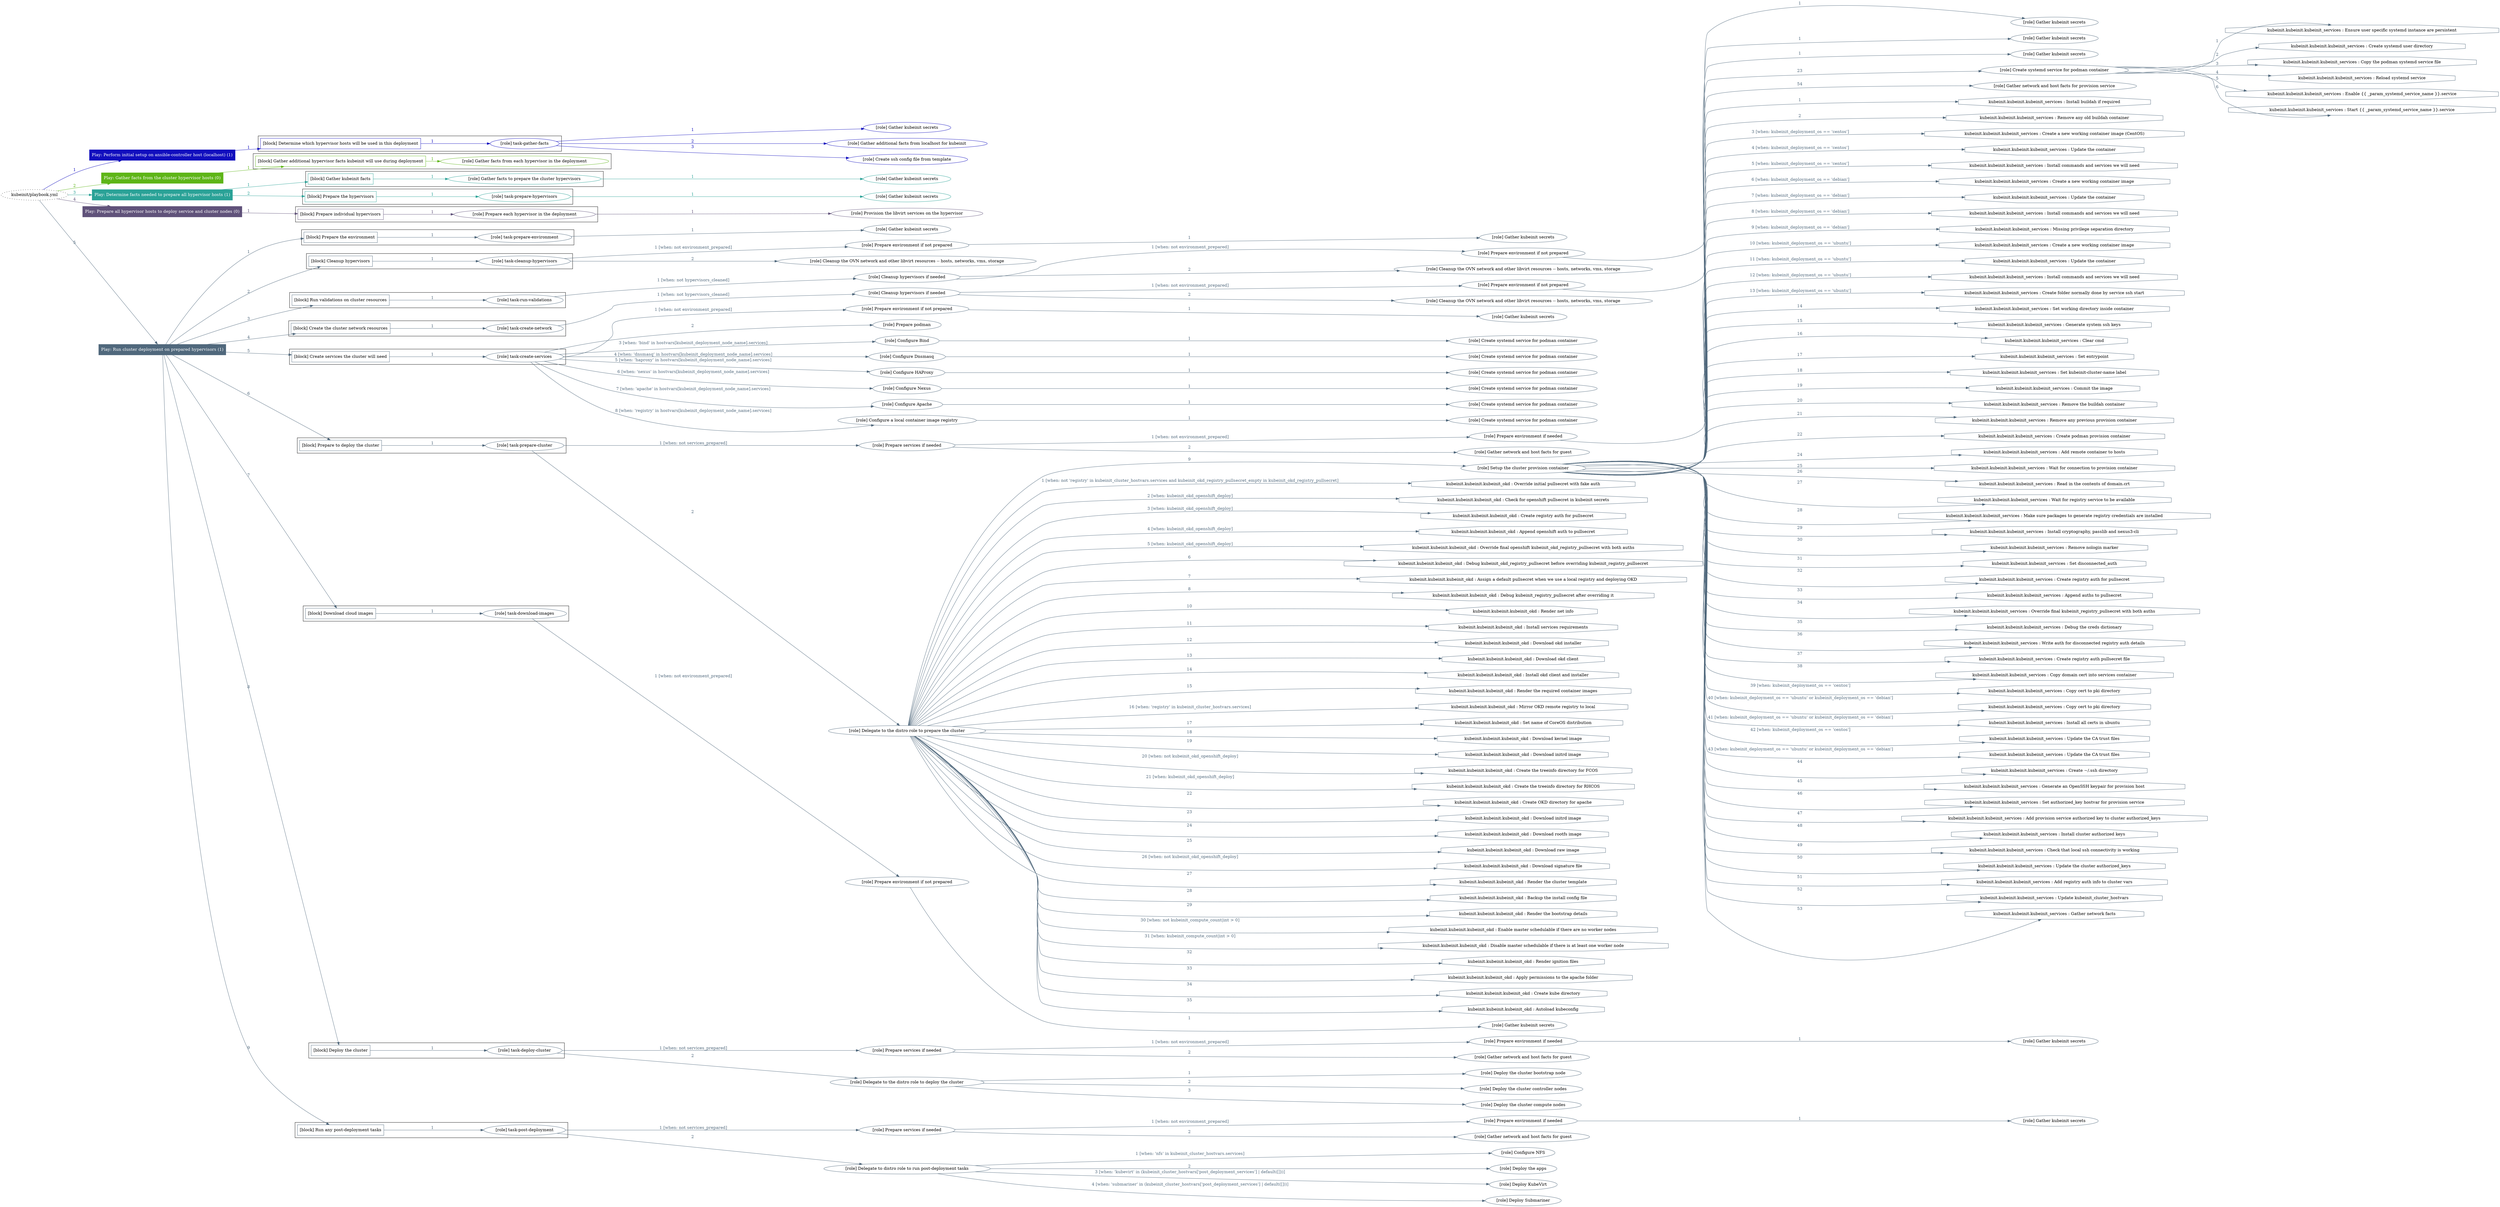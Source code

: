digraph {
	graph [concentrate=true ordering=in rankdir=LR ratio=fill]
	edge [esep=5 sep=10]
	"kubeinit/playbook.yml" [URL="/home/runner/work/kubeinit/kubeinit/kubeinit/playbook.yml" id=playbook_4efe3b9f style=dotted]
	play_d5f06077 [label="Play: Perform initial setup on ansible-controller host (localhost) (1)" URL="/home/runner/work/kubeinit/kubeinit/kubeinit/playbook.yml" color="#110ebe" fontcolor="#ffffff" id=play_d5f06077 shape=box style=filled tooltip=localhost]
	"kubeinit/playbook.yml" -> play_d5f06077 [label="1 " color="#110ebe" fontcolor="#110ebe" id=edge_0dfe6084 labeltooltip="1 " tooltip="1 "]
	subgraph "Gather kubeinit secrets" {
		role_fef69575 [label="[role] Gather kubeinit secrets" URL="/home/runner/.ansible/collections/ansible_collections/kubeinit/kubeinit/roles/kubeinit_prepare/tasks/build_hypervisors_group.yml" color="#110ebe" id=role_fef69575 tooltip="Gather kubeinit secrets"]
	}
	subgraph "Gather additional facts from localhost for kubeinit" {
		role_f5064b13 [label="[role] Gather additional facts from localhost for kubeinit" URL="/home/runner/.ansible/collections/ansible_collections/kubeinit/kubeinit/roles/kubeinit_prepare/tasks/build_hypervisors_group.yml" color="#110ebe" id=role_f5064b13 tooltip="Gather additional facts from localhost for kubeinit"]
	}
	subgraph "Create ssh config file from template" {
		role_d7ae0dd0 [label="[role] Create ssh config file from template" URL="/home/runner/.ansible/collections/ansible_collections/kubeinit/kubeinit/roles/kubeinit_prepare/tasks/build_hypervisors_group.yml" color="#110ebe" id=role_d7ae0dd0 tooltip="Create ssh config file from template"]
	}
	subgraph "task-gather-facts" {
		role_d9df3860 [label="[role] task-gather-facts" URL="/home/runner/work/kubeinit/kubeinit/kubeinit/playbook.yml" color="#110ebe" id=role_d9df3860 tooltip="task-gather-facts"]
		role_d9df3860 -> role_fef69575 [label="1 " color="#110ebe" fontcolor="#110ebe" id=edge_168198f8 labeltooltip="1 " tooltip="1 "]
		role_d9df3860 -> role_f5064b13 [label="2 " color="#110ebe" fontcolor="#110ebe" id=edge_5d3e68de labeltooltip="2 " tooltip="2 "]
		role_d9df3860 -> role_d7ae0dd0 [label="3 " color="#110ebe" fontcolor="#110ebe" id=edge_fb191df0 labeltooltip="3 " tooltip="3 "]
	}
	subgraph "Play: Perform initial setup on ansible-controller host (localhost) (1)" {
		play_d5f06077 -> block_7a1aa4bd [label=1 color="#110ebe" fontcolor="#110ebe" id=edge_02ab733e labeltooltip=1 tooltip=1]
		subgraph cluster_block_7a1aa4bd {
			block_7a1aa4bd [label="[block] Determine which hypervisor hosts will be used in this deployment" URL="/home/runner/work/kubeinit/kubeinit/kubeinit/playbook.yml" color="#110ebe" id=block_7a1aa4bd labeltooltip="Determine which hypervisor hosts will be used in this deployment" shape=box tooltip="Determine which hypervisor hosts will be used in this deployment"]
			block_7a1aa4bd -> role_d9df3860 [label="1 " color="#110ebe" fontcolor="#110ebe" id=edge_0a76263b labeltooltip="1 " tooltip="1 "]
		}
	}
	play_d1287bdc [label="Play: Gather facts from the cluster hypervisor hosts (0)" URL="/home/runner/work/kubeinit/kubeinit/kubeinit/playbook.yml" color="#5eb517" fontcolor="#ffffff" id=play_d1287bdc shape=box style=filled tooltip="Play: Gather facts from the cluster hypervisor hosts (0)"]
	"kubeinit/playbook.yml" -> play_d1287bdc [label="2 " color="#5eb517" fontcolor="#5eb517" id=edge_b6448d4b labeltooltip="2 " tooltip="2 "]
	subgraph "Gather facts from each hypervisor in the deployment" {
		role_5e5bf7b3 [label="[role] Gather facts from each hypervisor in the deployment" URL="/home/runner/work/kubeinit/kubeinit/kubeinit/playbook.yml" color="#5eb517" id=role_5e5bf7b3 tooltip="Gather facts from each hypervisor in the deployment"]
	}
	subgraph "Play: Gather facts from the cluster hypervisor hosts (0)" {
		play_d1287bdc -> block_aeec632a [label=1 color="#5eb517" fontcolor="#5eb517" id=edge_e4f1dcd5 labeltooltip=1 tooltip=1]
		subgraph cluster_block_aeec632a {
			block_aeec632a [label="[block] Gather additional hypervisor facts kubeinit will use during deployment" URL="/home/runner/work/kubeinit/kubeinit/kubeinit/playbook.yml" color="#5eb517" id=block_aeec632a labeltooltip="Gather additional hypervisor facts kubeinit will use during deployment" shape=box tooltip="Gather additional hypervisor facts kubeinit will use during deployment"]
			block_aeec632a -> role_5e5bf7b3 [label="1 " color="#5eb517" fontcolor="#5eb517" id=edge_c4e4beb9 labeltooltip="1 " tooltip="1 "]
		}
	}
	play_98198649 [label="Play: Determine facts needed to prepare all hypervisor hosts (1)" URL="/home/runner/work/kubeinit/kubeinit/kubeinit/playbook.yml" color="#2aa297" fontcolor="#ffffff" id=play_98198649 shape=box style=filled tooltip=localhost]
	"kubeinit/playbook.yml" -> play_98198649 [label="3 " color="#2aa297" fontcolor="#2aa297" id=edge_accd8796 labeltooltip="3 " tooltip="3 "]
	subgraph "Gather kubeinit secrets" {
		role_fc4d82a8 [label="[role] Gather kubeinit secrets" URL="/home/runner/.ansible/collections/ansible_collections/kubeinit/kubeinit/roles/kubeinit_prepare/tasks/gather_kubeinit_facts.yml" color="#2aa297" id=role_fc4d82a8 tooltip="Gather kubeinit secrets"]
	}
	subgraph "Gather facts to prepare the cluster hypervisors" {
		role_fd4e30a5 [label="[role] Gather facts to prepare the cluster hypervisors" URL="/home/runner/work/kubeinit/kubeinit/kubeinit/playbook.yml" color="#2aa297" id=role_fd4e30a5 tooltip="Gather facts to prepare the cluster hypervisors"]
		role_fd4e30a5 -> role_fc4d82a8 [label="1 " color="#2aa297" fontcolor="#2aa297" id=edge_0f30aeb0 labeltooltip="1 " tooltip="1 "]
	}
	subgraph "Gather kubeinit secrets" {
		role_7d43475b [label="[role] Gather kubeinit secrets" URL="/home/runner/.ansible/collections/ansible_collections/kubeinit/kubeinit/roles/kubeinit_prepare/tasks/gather_kubeinit_facts.yml" color="#2aa297" id=role_7d43475b tooltip="Gather kubeinit secrets"]
	}
	subgraph "task-prepare-hypervisors" {
		role_58fb7ffa [label="[role] task-prepare-hypervisors" URL="/home/runner/work/kubeinit/kubeinit/kubeinit/playbook.yml" color="#2aa297" id=role_58fb7ffa tooltip="task-prepare-hypervisors"]
		role_58fb7ffa -> role_7d43475b [label="1 " color="#2aa297" fontcolor="#2aa297" id=edge_f9376bb6 labeltooltip="1 " tooltip="1 "]
	}
	subgraph "Play: Determine facts needed to prepare all hypervisor hosts (1)" {
		play_98198649 -> block_d8d31c34 [label=1 color="#2aa297" fontcolor="#2aa297" id=edge_68cbd438 labeltooltip=1 tooltip=1]
		subgraph cluster_block_d8d31c34 {
			block_d8d31c34 [label="[block] Gather kubeinit facts" URL="/home/runner/work/kubeinit/kubeinit/kubeinit/playbook.yml" color="#2aa297" id=block_d8d31c34 labeltooltip="Gather kubeinit facts" shape=box tooltip="Gather kubeinit facts"]
			block_d8d31c34 -> role_fd4e30a5 [label="1 " color="#2aa297" fontcolor="#2aa297" id=edge_1137c2af labeltooltip="1 " tooltip="1 "]
		}
		play_98198649 -> block_2d270ac7 [label=2 color="#2aa297" fontcolor="#2aa297" id=edge_d671d7c8 labeltooltip=2 tooltip=2]
		subgraph cluster_block_2d270ac7 {
			block_2d270ac7 [label="[block] Prepare the hypervisors" URL="/home/runner/work/kubeinit/kubeinit/kubeinit/playbook.yml" color="#2aa297" id=block_2d270ac7 labeltooltip="Prepare the hypervisors" shape=box tooltip="Prepare the hypervisors"]
			block_2d270ac7 -> role_58fb7ffa [label="1 " color="#2aa297" fontcolor="#2aa297" id=edge_523d742c labeltooltip="1 " tooltip="1 "]
		}
	}
	play_7da9bfc0 [label="Play: Prepare all hypervisor hosts to deploy service and cluster nodes (0)" URL="/home/runner/work/kubeinit/kubeinit/kubeinit/playbook.yml" color="#60527a" fontcolor="#ffffff" id=play_7da9bfc0 shape=box style=filled tooltip="Play: Prepare all hypervisor hosts to deploy service and cluster nodes (0)"]
	"kubeinit/playbook.yml" -> play_7da9bfc0 [label="4 " color="#60527a" fontcolor="#60527a" id=edge_05761c35 labeltooltip="4 " tooltip="4 "]
	subgraph "Provision the libvirt services on the hypervisor" {
		role_e154d7b7 [label="[role] Provision the libvirt services on the hypervisor" URL="/home/runner/.ansible/collections/ansible_collections/kubeinit/kubeinit/roles/kubeinit_prepare/tasks/prepare_hypervisor.yml" color="#60527a" id=role_e154d7b7 tooltip="Provision the libvirt services on the hypervisor"]
	}
	subgraph "Prepare each hypervisor in the deployment" {
		role_307afc53 [label="[role] Prepare each hypervisor in the deployment" URL="/home/runner/work/kubeinit/kubeinit/kubeinit/playbook.yml" color="#60527a" id=role_307afc53 tooltip="Prepare each hypervisor in the deployment"]
		role_307afc53 -> role_e154d7b7 [label="1 " color="#60527a" fontcolor="#60527a" id=edge_f6b924d5 labeltooltip="1 " tooltip="1 "]
	}
	subgraph "Play: Prepare all hypervisor hosts to deploy service and cluster nodes (0)" {
		play_7da9bfc0 -> block_fc11e7b2 [label=1 color="#60527a" fontcolor="#60527a" id=edge_00b7f000 labeltooltip=1 tooltip=1]
		subgraph cluster_block_fc11e7b2 {
			block_fc11e7b2 [label="[block] Prepare individual hypervisors" URL="/home/runner/work/kubeinit/kubeinit/kubeinit/playbook.yml" color="#60527a" id=block_fc11e7b2 labeltooltip="Prepare individual hypervisors" shape=box tooltip="Prepare individual hypervisors"]
			block_fc11e7b2 -> role_307afc53 [label="1 " color="#60527a" fontcolor="#60527a" id=edge_96dfbd2d labeltooltip="1 " tooltip="1 "]
		}
	}
	play_dbe10e6c [label="Play: Run cluster deployment on prepared hypervisors (1)" URL="/home/runner/work/kubeinit/kubeinit/kubeinit/playbook.yml" color="#50687c" fontcolor="#ffffff" id=play_dbe10e6c shape=box style=filled tooltip=localhost]
	"kubeinit/playbook.yml" -> play_dbe10e6c [label="5 " color="#50687c" fontcolor="#50687c" id=edge_3591aff3 labeltooltip="5 " tooltip="5 "]
	subgraph "Gather kubeinit secrets" {
		role_fce3d87a [label="[role] Gather kubeinit secrets" URL="/home/runner/.ansible/collections/ansible_collections/kubeinit/kubeinit/roles/kubeinit_prepare/tasks/gather_kubeinit_facts.yml" color="#50687c" id=role_fce3d87a tooltip="Gather kubeinit secrets"]
	}
	subgraph "task-prepare-environment" {
		role_15f7fbbe [label="[role] task-prepare-environment" URL="/home/runner/work/kubeinit/kubeinit/kubeinit/playbook.yml" color="#50687c" id=role_15f7fbbe tooltip="task-prepare-environment"]
		role_15f7fbbe -> role_fce3d87a [label="1 " color="#50687c" fontcolor="#50687c" id=edge_ba8f5702 labeltooltip="1 " tooltip="1 "]
	}
	subgraph "Gather kubeinit secrets" {
		role_6df9d99e [label="[role] Gather kubeinit secrets" URL="/home/runner/.ansible/collections/ansible_collections/kubeinit/kubeinit/roles/kubeinit_prepare/tasks/gather_kubeinit_facts.yml" color="#50687c" id=role_6df9d99e tooltip="Gather kubeinit secrets"]
	}
	subgraph "Prepare environment if not prepared" {
		role_be6a90c4 [label="[role] Prepare environment if not prepared" URL="/home/runner/.ansible/collections/ansible_collections/kubeinit/kubeinit/roles/kubeinit_prepare/tasks/cleanup_hypervisors.yml" color="#50687c" id=role_be6a90c4 tooltip="Prepare environment if not prepared"]
		role_be6a90c4 -> role_6df9d99e [label="1 " color="#50687c" fontcolor="#50687c" id=edge_84132ad1 labeltooltip="1 " tooltip="1 "]
	}
	subgraph "Cleanup the OVN network and other libvirt resources -- hosts, networks, vms, storage" {
		role_c0502913 [label="[role] Cleanup the OVN network and other libvirt resources -- hosts, networks, vms, storage" URL="/home/runner/.ansible/collections/ansible_collections/kubeinit/kubeinit/roles/kubeinit_prepare/tasks/cleanup_hypervisors.yml" color="#50687c" id=role_c0502913 tooltip="Cleanup the OVN network and other libvirt resources -- hosts, networks, vms, storage"]
	}
	subgraph "task-cleanup-hypervisors" {
		role_1fecea10 [label="[role] task-cleanup-hypervisors" URL="/home/runner/work/kubeinit/kubeinit/kubeinit/playbook.yml" color="#50687c" id=role_1fecea10 tooltip="task-cleanup-hypervisors"]
		role_1fecea10 -> role_be6a90c4 [label="1 [when: not environment_prepared]" color="#50687c" fontcolor="#50687c" id=edge_6c59bc39 labeltooltip="1 [when: not environment_prepared]" tooltip="1 [when: not environment_prepared]"]
		role_1fecea10 -> role_c0502913 [label="2 " color="#50687c" fontcolor="#50687c" id=edge_0a46316c labeltooltip="2 " tooltip="2 "]
	}
	subgraph "Gather kubeinit secrets" {
		role_6ec4589c [label="[role] Gather kubeinit secrets" URL="/home/runner/.ansible/collections/ansible_collections/kubeinit/kubeinit/roles/kubeinit_prepare/tasks/gather_kubeinit_facts.yml" color="#50687c" id=role_6ec4589c tooltip="Gather kubeinit secrets"]
	}
	subgraph "Prepare environment if not prepared" {
		role_83bb1fb4 [label="[role] Prepare environment if not prepared" URL="/home/runner/.ansible/collections/ansible_collections/kubeinit/kubeinit/roles/kubeinit_prepare/tasks/cleanup_hypervisors.yml" color="#50687c" id=role_83bb1fb4 tooltip="Prepare environment if not prepared"]
		role_83bb1fb4 -> role_6ec4589c [label="1 " color="#50687c" fontcolor="#50687c" id=edge_82964b9e labeltooltip="1 " tooltip="1 "]
	}
	subgraph "Cleanup the OVN network and other libvirt resources -- hosts, networks, vms, storage" {
		role_f9976ffc [label="[role] Cleanup the OVN network and other libvirt resources -- hosts, networks, vms, storage" URL="/home/runner/.ansible/collections/ansible_collections/kubeinit/kubeinit/roles/kubeinit_prepare/tasks/cleanup_hypervisors.yml" color="#50687c" id=role_f9976ffc tooltip="Cleanup the OVN network and other libvirt resources -- hosts, networks, vms, storage"]
	}
	subgraph "Cleanup hypervisors if needed" {
		role_d7736572 [label="[role] Cleanup hypervisors if needed" URL="/home/runner/.ansible/collections/ansible_collections/kubeinit/kubeinit/roles/kubeinit_validations/tasks/main.yml" color="#50687c" id=role_d7736572 tooltip="Cleanup hypervisors if needed"]
		role_d7736572 -> role_83bb1fb4 [label="1 [when: not environment_prepared]" color="#50687c" fontcolor="#50687c" id=edge_64168b0b labeltooltip="1 [when: not environment_prepared]" tooltip="1 [when: not environment_prepared]"]
		role_d7736572 -> role_f9976ffc [label="2 " color="#50687c" fontcolor="#50687c" id=edge_fce7ddd9 labeltooltip="2 " tooltip="2 "]
	}
	subgraph "task-run-validations" {
		role_875f7b68 [label="[role] task-run-validations" URL="/home/runner/work/kubeinit/kubeinit/kubeinit/playbook.yml" color="#50687c" id=role_875f7b68 tooltip="task-run-validations"]
		role_875f7b68 -> role_d7736572 [label="1 [when: not hypervisors_cleaned]" color="#50687c" fontcolor="#50687c" id=edge_267986e8 labeltooltip="1 [when: not hypervisors_cleaned]" tooltip="1 [when: not hypervisors_cleaned]"]
	}
	subgraph "Gather kubeinit secrets" {
		role_a12a1c40 [label="[role] Gather kubeinit secrets" URL="/home/runner/.ansible/collections/ansible_collections/kubeinit/kubeinit/roles/kubeinit_prepare/tasks/gather_kubeinit_facts.yml" color="#50687c" id=role_a12a1c40 tooltip="Gather kubeinit secrets"]
	}
	subgraph "Prepare environment if not prepared" {
		role_60e1ce36 [label="[role] Prepare environment if not prepared" URL="/home/runner/.ansible/collections/ansible_collections/kubeinit/kubeinit/roles/kubeinit_prepare/tasks/cleanup_hypervisors.yml" color="#50687c" id=role_60e1ce36 tooltip="Prepare environment if not prepared"]
		role_60e1ce36 -> role_a12a1c40 [label="1 " color="#50687c" fontcolor="#50687c" id=edge_125c2d91 labeltooltip="1 " tooltip="1 "]
	}
	subgraph "Cleanup the OVN network and other libvirt resources -- hosts, networks, vms, storage" {
		role_7ed36466 [label="[role] Cleanup the OVN network and other libvirt resources -- hosts, networks, vms, storage" URL="/home/runner/.ansible/collections/ansible_collections/kubeinit/kubeinit/roles/kubeinit_prepare/tasks/cleanup_hypervisors.yml" color="#50687c" id=role_7ed36466 tooltip="Cleanup the OVN network and other libvirt resources -- hosts, networks, vms, storage"]
	}
	subgraph "Cleanup hypervisors if needed" {
		role_c74125f5 [label="[role] Cleanup hypervisors if needed" URL="/home/runner/.ansible/collections/ansible_collections/kubeinit/kubeinit/roles/kubeinit_libvirt/tasks/create_network.yml" color="#50687c" id=role_c74125f5 tooltip="Cleanup hypervisors if needed"]
		role_c74125f5 -> role_60e1ce36 [label="1 [when: not environment_prepared]" color="#50687c" fontcolor="#50687c" id=edge_f3aae6c7 labeltooltip="1 [when: not environment_prepared]" tooltip="1 [when: not environment_prepared]"]
		role_c74125f5 -> role_7ed36466 [label="2 " color="#50687c" fontcolor="#50687c" id=edge_d33966a1 labeltooltip="2 " tooltip="2 "]
	}
	subgraph "task-create-network" {
		role_5b8902ea [label="[role] task-create-network" URL="/home/runner/work/kubeinit/kubeinit/kubeinit/playbook.yml" color="#50687c" id=role_5b8902ea tooltip="task-create-network"]
		role_5b8902ea -> role_c74125f5 [label="1 [when: not hypervisors_cleaned]" color="#50687c" fontcolor="#50687c" id=edge_dfba5f26 labeltooltip="1 [when: not hypervisors_cleaned]" tooltip="1 [when: not hypervisors_cleaned]"]
	}
	subgraph "Gather kubeinit secrets" {
		role_ee6fc649 [label="[role] Gather kubeinit secrets" URL="/home/runner/.ansible/collections/ansible_collections/kubeinit/kubeinit/roles/kubeinit_prepare/tasks/gather_kubeinit_facts.yml" color="#50687c" id=role_ee6fc649 tooltip="Gather kubeinit secrets"]
	}
	subgraph "Prepare environment if not prepared" {
		role_5a91690b [label="[role] Prepare environment if not prepared" URL="/home/runner/.ansible/collections/ansible_collections/kubeinit/kubeinit/roles/kubeinit_services/tasks/main.yml" color="#50687c" id=role_5a91690b tooltip="Prepare environment if not prepared"]
		role_5a91690b -> role_ee6fc649 [label="1 " color="#50687c" fontcolor="#50687c" id=edge_65786a00 labeltooltip="1 " tooltip="1 "]
	}
	subgraph "Prepare podman" {
		role_ef5dee38 [label="[role] Prepare podman" URL="/home/runner/.ansible/collections/ansible_collections/kubeinit/kubeinit/roles/kubeinit_services/tasks/00_create_service_pod.yml" color="#50687c" id=role_ef5dee38 tooltip="Prepare podman"]
	}
	subgraph "Create systemd service for podman container" {
		role_adc4b9f8 [label="[role] Create systemd service for podman container" URL="/home/runner/.ansible/collections/ansible_collections/kubeinit/kubeinit/roles/kubeinit_bind/tasks/main.yml" color="#50687c" id=role_adc4b9f8 tooltip="Create systemd service for podman container"]
	}
	subgraph "Configure Bind" {
		role_da7917ad [label="[role] Configure Bind" URL="/home/runner/.ansible/collections/ansible_collections/kubeinit/kubeinit/roles/kubeinit_services/tasks/start_services_containers.yml" color="#50687c" id=role_da7917ad tooltip="Configure Bind"]
		role_da7917ad -> role_adc4b9f8 [label="1 " color="#50687c" fontcolor="#50687c" id=edge_07081ebd labeltooltip="1 " tooltip="1 "]
	}
	subgraph "Create systemd service for podman container" {
		role_f3823e86 [label="[role] Create systemd service for podman container" URL="/home/runner/.ansible/collections/ansible_collections/kubeinit/kubeinit/roles/kubeinit_dnsmasq/tasks/main.yml" color="#50687c" id=role_f3823e86 tooltip="Create systemd service for podman container"]
	}
	subgraph "Configure Dnsmasq" {
		role_cd9c2fa1 [label="[role] Configure Dnsmasq" URL="/home/runner/.ansible/collections/ansible_collections/kubeinit/kubeinit/roles/kubeinit_services/tasks/start_services_containers.yml" color="#50687c" id=role_cd9c2fa1 tooltip="Configure Dnsmasq"]
		role_cd9c2fa1 -> role_f3823e86 [label="1 " color="#50687c" fontcolor="#50687c" id=edge_61b3386b labeltooltip="1 " tooltip="1 "]
	}
	subgraph "Create systemd service for podman container" {
		role_9d1145f9 [label="[role] Create systemd service for podman container" URL="/home/runner/.ansible/collections/ansible_collections/kubeinit/kubeinit/roles/kubeinit_haproxy/tasks/main.yml" color="#50687c" id=role_9d1145f9 tooltip="Create systemd service for podman container"]
	}
	subgraph "Configure HAProxy" {
		role_afde8f9e [label="[role] Configure HAProxy" URL="/home/runner/.ansible/collections/ansible_collections/kubeinit/kubeinit/roles/kubeinit_services/tasks/start_services_containers.yml" color="#50687c" id=role_afde8f9e tooltip="Configure HAProxy"]
		role_afde8f9e -> role_9d1145f9 [label="1 " color="#50687c" fontcolor="#50687c" id=edge_31979991 labeltooltip="1 " tooltip="1 "]
	}
	subgraph "Create systemd service for podman container" {
		role_99c8a88c [label="[role] Create systemd service for podman container" URL="/home/runner/.ansible/collections/ansible_collections/kubeinit/kubeinit/roles/kubeinit_nexus/tasks/main.yml" color="#50687c" id=role_99c8a88c tooltip="Create systemd service for podman container"]
	}
	subgraph "Configure Nexus" {
		role_3047b972 [label="[role] Configure Nexus" URL="/home/runner/.ansible/collections/ansible_collections/kubeinit/kubeinit/roles/kubeinit_services/tasks/start_services_containers.yml" color="#50687c" id=role_3047b972 tooltip="Configure Nexus"]
		role_3047b972 -> role_99c8a88c [label="1 " color="#50687c" fontcolor="#50687c" id=edge_17a33e61 labeltooltip="1 " tooltip="1 "]
	}
	subgraph "Create systemd service for podman container" {
		role_65180187 [label="[role] Create systemd service for podman container" URL="/home/runner/.ansible/collections/ansible_collections/kubeinit/kubeinit/roles/kubeinit_apache/tasks/main.yml" color="#50687c" id=role_65180187 tooltip="Create systemd service for podman container"]
	}
	subgraph "Configure Apache" {
		role_c14d5faf [label="[role] Configure Apache" URL="/home/runner/.ansible/collections/ansible_collections/kubeinit/kubeinit/roles/kubeinit_services/tasks/start_services_containers.yml" color="#50687c" id=role_c14d5faf tooltip="Configure Apache"]
		role_c14d5faf -> role_65180187 [label="1 " color="#50687c" fontcolor="#50687c" id=edge_a887dc2a labeltooltip="1 " tooltip="1 "]
	}
	subgraph "Create systemd service for podman container" {
		role_1cb869be [label="[role] Create systemd service for podman container" URL="/home/runner/.ansible/collections/ansible_collections/kubeinit/kubeinit/roles/kubeinit_registry/tasks/main.yml" color="#50687c" id=role_1cb869be tooltip="Create systemd service for podman container"]
	}
	subgraph "Configure a local container image registry" {
		role_0b80c0f9 [label="[role] Configure a local container image registry" URL="/home/runner/.ansible/collections/ansible_collections/kubeinit/kubeinit/roles/kubeinit_services/tasks/start_services_containers.yml" color="#50687c" id=role_0b80c0f9 tooltip="Configure a local container image registry"]
		role_0b80c0f9 -> role_1cb869be [label="1 " color="#50687c" fontcolor="#50687c" id=edge_b906fd28 labeltooltip="1 " tooltip="1 "]
	}
	subgraph "task-create-services" {
		role_21b3940e [label="[role] task-create-services" URL="/home/runner/work/kubeinit/kubeinit/kubeinit/playbook.yml" color="#50687c" id=role_21b3940e tooltip="task-create-services"]
		role_21b3940e -> role_5a91690b [label="1 [when: not environment_prepared]" color="#50687c" fontcolor="#50687c" id=edge_b1a08b01 labeltooltip="1 [when: not environment_prepared]" tooltip="1 [when: not environment_prepared]"]
		role_21b3940e -> role_ef5dee38 [label="2 " color="#50687c" fontcolor="#50687c" id=edge_630a0841 labeltooltip="2 " tooltip="2 "]
		role_21b3940e -> role_da7917ad [label="3 [when: 'bind' in hostvars[kubeinit_deployment_node_name].services]" color="#50687c" fontcolor="#50687c" id=edge_ff5c16e1 labeltooltip="3 [when: 'bind' in hostvars[kubeinit_deployment_node_name].services]" tooltip="3 [when: 'bind' in hostvars[kubeinit_deployment_node_name].services]"]
		role_21b3940e -> role_cd9c2fa1 [label="4 [when: 'dnsmasq' in hostvars[kubeinit_deployment_node_name].services]" color="#50687c" fontcolor="#50687c" id=edge_fb6621c9 labeltooltip="4 [when: 'dnsmasq' in hostvars[kubeinit_deployment_node_name].services]" tooltip="4 [when: 'dnsmasq' in hostvars[kubeinit_deployment_node_name].services]"]
		role_21b3940e -> role_afde8f9e [label="5 [when: 'haproxy' in hostvars[kubeinit_deployment_node_name].services]" color="#50687c" fontcolor="#50687c" id=edge_c28a9e5b labeltooltip="5 [when: 'haproxy' in hostvars[kubeinit_deployment_node_name].services]" tooltip="5 [when: 'haproxy' in hostvars[kubeinit_deployment_node_name].services]"]
		role_21b3940e -> role_3047b972 [label="6 [when: 'nexus' in hostvars[kubeinit_deployment_node_name].services]" color="#50687c" fontcolor="#50687c" id=edge_d6731114 labeltooltip="6 [when: 'nexus' in hostvars[kubeinit_deployment_node_name].services]" tooltip="6 [when: 'nexus' in hostvars[kubeinit_deployment_node_name].services]"]
		role_21b3940e -> role_c14d5faf [label="7 [when: 'apache' in hostvars[kubeinit_deployment_node_name].services]" color="#50687c" fontcolor="#50687c" id=edge_d5d71624 labeltooltip="7 [when: 'apache' in hostvars[kubeinit_deployment_node_name].services]" tooltip="7 [when: 'apache' in hostvars[kubeinit_deployment_node_name].services]"]
		role_21b3940e -> role_0b80c0f9 [label="8 [when: 'registry' in hostvars[kubeinit_deployment_node_name].services]" color="#50687c" fontcolor="#50687c" id=edge_95642d41 labeltooltip="8 [when: 'registry' in hostvars[kubeinit_deployment_node_name].services]" tooltip="8 [when: 'registry' in hostvars[kubeinit_deployment_node_name].services]"]
	}
	subgraph "Gather kubeinit secrets" {
		role_01a897d8 [label="[role] Gather kubeinit secrets" URL="/home/runner/.ansible/collections/ansible_collections/kubeinit/kubeinit/roles/kubeinit_prepare/tasks/gather_kubeinit_facts.yml" color="#50687c" id=role_01a897d8 tooltip="Gather kubeinit secrets"]
	}
	subgraph "Prepare environment if needed" {
		role_aa7d55b4 [label="[role] Prepare environment if needed" URL="/home/runner/.ansible/collections/ansible_collections/kubeinit/kubeinit/roles/kubeinit_services/tasks/prepare_services.yml" color="#50687c" id=role_aa7d55b4 tooltip="Prepare environment if needed"]
		role_aa7d55b4 -> role_01a897d8 [label="1 " color="#50687c" fontcolor="#50687c" id=edge_1fb02d09 labeltooltip="1 " tooltip="1 "]
	}
	subgraph "Gather network and host facts for guest" {
		role_34f26d21 [label="[role] Gather network and host facts for guest" URL="/home/runner/.ansible/collections/ansible_collections/kubeinit/kubeinit/roles/kubeinit_services/tasks/prepare_services.yml" color="#50687c" id=role_34f26d21 tooltip="Gather network and host facts for guest"]
	}
	subgraph "Prepare services if needed" {
		role_75421350 [label="[role] Prepare services if needed" URL="/home/runner/.ansible/collections/ansible_collections/kubeinit/kubeinit/roles/kubeinit_prepare/tasks/prepare_cluster.yml" color="#50687c" id=role_75421350 tooltip="Prepare services if needed"]
		role_75421350 -> role_aa7d55b4 [label="1 [when: not environment_prepared]" color="#50687c" fontcolor="#50687c" id=edge_109c22ce labeltooltip="1 [when: not environment_prepared]" tooltip="1 [when: not environment_prepared]"]
		role_75421350 -> role_34f26d21 [label="2 " color="#50687c" fontcolor="#50687c" id=edge_c1258022 labeltooltip="2 " tooltip="2 "]
	}
	subgraph "Create systemd service for podman container" {
		role_0151eb00 [label="[role] Create systemd service for podman container" URL="/home/runner/.ansible/collections/ansible_collections/kubeinit/kubeinit/roles/kubeinit_services/tasks/create_provision_container.yml" color="#50687c" id=role_0151eb00 tooltip="Create systemd service for podman container"]
		task_fe48f1e0 [label="kubeinit.kubeinit.kubeinit_services : Ensure user specific systemd instance are persistent" URL="/home/runner/.ansible/collections/ansible_collections/kubeinit/kubeinit/roles/kubeinit_services/tasks/create_managed_service.yml" color="#50687c" id=task_fe48f1e0 shape=octagon tooltip="kubeinit.kubeinit.kubeinit_services : Ensure user specific systemd instance are persistent"]
		role_0151eb00 -> task_fe48f1e0 [label="1 " color="#50687c" fontcolor="#50687c" id=edge_a597edfb labeltooltip="1 " tooltip="1 "]
		task_0f69aa30 [label="kubeinit.kubeinit.kubeinit_services : Create systemd user directory" URL="/home/runner/.ansible/collections/ansible_collections/kubeinit/kubeinit/roles/kubeinit_services/tasks/create_managed_service.yml" color="#50687c" id=task_0f69aa30 shape=octagon tooltip="kubeinit.kubeinit.kubeinit_services : Create systemd user directory"]
		role_0151eb00 -> task_0f69aa30 [label="2 " color="#50687c" fontcolor="#50687c" id=edge_6354cf7f labeltooltip="2 " tooltip="2 "]
		task_84f41b87 [label="kubeinit.kubeinit.kubeinit_services : Copy the podman systemd service file" URL="/home/runner/.ansible/collections/ansible_collections/kubeinit/kubeinit/roles/kubeinit_services/tasks/create_managed_service.yml" color="#50687c" id=task_84f41b87 shape=octagon tooltip="kubeinit.kubeinit.kubeinit_services : Copy the podman systemd service file"]
		role_0151eb00 -> task_84f41b87 [label="3 " color="#50687c" fontcolor="#50687c" id=edge_1392f224 labeltooltip="3 " tooltip="3 "]
		task_2d236ff4 [label="kubeinit.kubeinit.kubeinit_services : Reload systemd service" URL="/home/runner/.ansible/collections/ansible_collections/kubeinit/kubeinit/roles/kubeinit_services/tasks/create_managed_service.yml" color="#50687c" id=task_2d236ff4 shape=octagon tooltip="kubeinit.kubeinit.kubeinit_services : Reload systemd service"]
		role_0151eb00 -> task_2d236ff4 [label="4 " color="#50687c" fontcolor="#50687c" id=edge_e5156331 labeltooltip="4 " tooltip="4 "]
		task_c5bcbce6 [label="kubeinit.kubeinit.kubeinit_services : Enable {{ _param_systemd_service_name }}.service" URL="/home/runner/.ansible/collections/ansible_collections/kubeinit/kubeinit/roles/kubeinit_services/tasks/create_managed_service.yml" color="#50687c" id=task_c5bcbce6 shape=octagon tooltip="kubeinit.kubeinit.kubeinit_services : Enable {{ _param_systemd_service_name }}.service"]
		role_0151eb00 -> task_c5bcbce6 [label="5 " color="#50687c" fontcolor="#50687c" id=edge_4b7181a4 labeltooltip="5 " tooltip="5 "]
		task_57a1c80b [label="kubeinit.kubeinit.kubeinit_services : Start {{ _param_systemd_service_name }}.service" URL="/home/runner/.ansible/collections/ansible_collections/kubeinit/kubeinit/roles/kubeinit_services/tasks/create_managed_service.yml" color="#50687c" id=task_57a1c80b shape=octagon tooltip="kubeinit.kubeinit.kubeinit_services : Start {{ _param_systemd_service_name }}.service"]
		role_0151eb00 -> task_57a1c80b [label="6 " color="#50687c" fontcolor="#50687c" id=edge_4539e08c labeltooltip="6 " tooltip="6 "]
	}
	subgraph "Gather network and host facts for provision service" {
		role_90af7355 [label="[role] Gather network and host facts for provision service" URL="/home/runner/.ansible/collections/ansible_collections/kubeinit/kubeinit/roles/kubeinit_services/tasks/create_provision_container.yml" color="#50687c" id=role_90af7355 tooltip="Gather network and host facts for provision service"]
	}
	subgraph "Setup the cluster provision container" {
		role_a5f2877b [label="[role] Setup the cluster provision container" URL="/home/runner/.ansible/collections/ansible_collections/kubeinit/kubeinit/roles/kubeinit_okd/tasks/prepare_cluster.yml" color="#50687c" id=role_a5f2877b tooltip="Setup the cluster provision container"]
		task_7cafd538 [label="kubeinit.kubeinit.kubeinit_services : Install buildah if required" URL="/home/runner/.ansible/collections/ansible_collections/kubeinit/kubeinit/roles/kubeinit_services/tasks/create_provision_container.yml" color="#50687c" id=task_7cafd538 shape=octagon tooltip="kubeinit.kubeinit.kubeinit_services : Install buildah if required"]
		role_a5f2877b -> task_7cafd538 [label="1 " color="#50687c" fontcolor="#50687c" id=edge_d659fd4b labeltooltip="1 " tooltip="1 "]
		task_8999688c [label="kubeinit.kubeinit.kubeinit_services : Remove any old buildah container" URL="/home/runner/.ansible/collections/ansible_collections/kubeinit/kubeinit/roles/kubeinit_services/tasks/create_provision_container.yml" color="#50687c" id=task_8999688c shape=octagon tooltip="kubeinit.kubeinit.kubeinit_services : Remove any old buildah container"]
		role_a5f2877b -> task_8999688c [label="2 " color="#50687c" fontcolor="#50687c" id=edge_1dea2a85 labeltooltip="2 " tooltip="2 "]
		task_2a025331 [label="kubeinit.kubeinit.kubeinit_services : Create a new working container image (CentOS)" URL="/home/runner/.ansible/collections/ansible_collections/kubeinit/kubeinit/roles/kubeinit_services/tasks/create_provision_container.yml" color="#50687c" id=task_2a025331 shape=octagon tooltip="kubeinit.kubeinit.kubeinit_services : Create a new working container image (CentOS)"]
		role_a5f2877b -> task_2a025331 [label="3 [when: kubeinit_deployment_os == 'centos']" color="#50687c" fontcolor="#50687c" id=edge_3a128384 labeltooltip="3 [when: kubeinit_deployment_os == 'centos']" tooltip="3 [when: kubeinit_deployment_os == 'centos']"]
		task_cfc06e0a [label="kubeinit.kubeinit.kubeinit_services : Update the container" URL="/home/runner/.ansible/collections/ansible_collections/kubeinit/kubeinit/roles/kubeinit_services/tasks/create_provision_container.yml" color="#50687c" id=task_cfc06e0a shape=octagon tooltip="kubeinit.kubeinit.kubeinit_services : Update the container"]
		role_a5f2877b -> task_cfc06e0a [label="4 [when: kubeinit_deployment_os == 'centos']" color="#50687c" fontcolor="#50687c" id=edge_1944fdbe labeltooltip="4 [when: kubeinit_deployment_os == 'centos']" tooltip="4 [when: kubeinit_deployment_os == 'centos']"]
		task_9dfb88a8 [label="kubeinit.kubeinit.kubeinit_services : Install commands and services we will need" URL="/home/runner/.ansible/collections/ansible_collections/kubeinit/kubeinit/roles/kubeinit_services/tasks/create_provision_container.yml" color="#50687c" id=task_9dfb88a8 shape=octagon tooltip="kubeinit.kubeinit.kubeinit_services : Install commands and services we will need"]
		role_a5f2877b -> task_9dfb88a8 [label="5 [when: kubeinit_deployment_os == 'centos']" color="#50687c" fontcolor="#50687c" id=edge_dd714095 labeltooltip="5 [when: kubeinit_deployment_os == 'centos']" tooltip="5 [when: kubeinit_deployment_os == 'centos']"]
		task_25556285 [label="kubeinit.kubeinit.kubeinit_services : Create a new working container image" URL="/home/runner/.ansible/collections/ansible_collections/kubeinit/kubeinit/roles/kubeinit_services/tasks/create_provision_container.yml" color="#50687c" id=task_25556285 shape=octagon tooltip="kubeinit.kubeinit.kubeinit_services : Create a new working container image"]
		role_a5f2877b -> task_25556285 [label="6 [when: kubeinit_deployment_os == 'debian']" color="#50687c" fontcolor="#50687c" id=edge_f33d4668 labeltooltip="6 [when: kubeinit_deployment_os == 'debian']" tooltip="6 [when: kubeinit_deployment_os == 'debian']"]
		task_43b2874e [label="kubeinit.kubeinit.kubeinit_services : Update the container" URL="/home/runner/.ansible/collections/ansible_collections/kubeinit/kubeinit/roles/kubeinit_services/tasks/create_provision_container.yml" color="#50687c" id=task_43b2874e shape=octagon tooltip="kubeinit.kubeinit.kubeinit_services : Update the container"]
		role_a5f2877b -> task_43b2874e [label="7 [when: kubeinit_deployment_os == 'debian']" color="#50687c" fontcolor="#50687c" id=edge_f5aab407 labeltooltip="7 [when: kubeinit_deployment_os == 'debian']" tooltip="7 [when: kubeinit_deployment_os == 'debian']"]
		task_0c8466aa [label="kubeinit.kubeinit.kubeinit_services : Install commands and services we will need" URL="/home/runner/.ansible/collections/ansible_collections/kubeinit/kubeinit/roles/kubeinit_services/tasks/create_provision_container.yml" color="#50687c" id=task_0c8466aa shape=octagon tooltip="kubeinit.kubeinit.kubeinit_services : Install commands and services we will need"]
		role_a5f2877b -> task_0c8466aa [label="8 [when: kubeinit_deployment_os == 'debian']" color="#50687c" fontcolor="#50687c" id=edge_c2aeb5db labeltooltip="8 [when: kubeinit_deployment_os == 'debian']" tooltip="8 [when: kubeinit_deployment_os == 'debian']"]
		task_7a7ecf8a [label="kubeinit.kubeinit.kubeinit_services : Missing privilege separation directory" URL="/home/runner/.ansible/collections/ansible_collections/kubeinit/kubeinit/roles/kubeinit_services/tasks/create_provision_container.yml" color="#50687c" id=task_7a7ecf8a shape=octagon tooltip="kubeinit.kubeinit.kubeinit_services : Missing privilege separation directory"]
		role_a5f2877b -> task_7a7ecf8a [label="9 [when: kubeinit_deployment_os == 'debian']" color="#50687c" fontcolor="#50687c" id=edge_d9a030f1 labeltooltip="9 [when: kubeinit_deployment_os == 'debian']" tooltip="9 [when: kubeinit_deployment_os == 'debian']"]
		task_07f7f102 [label="kubeinit.kubeinit.kubeinit_services : Create a new working container image" URL="/home/runner/.ansible/collections/ansible_collections/kubeinit/kubeinit/roles/kubeinit_services/tasks/create_provision_container.yml" color="#50687c" id=task_07f7f102 shape=octagon tooltip="kubeinit.kubeinit.kubeinit_services : Create a new working container image"]
		role_a5f2877b -> task_07f7f102 [label="10 [when: kubeinit_deployment_os == 'ubuntu']" color="#50687c" fontcolor="#50687c" id=edge_fecd05dc labeltooltip="10 [when: kubeinit_deployment_os == 'ubuntu']" tooltip="10 [when: kubeinit_deployment_os == 'ubuntu']"]
		task_cd70727a [label="kubeinit.kubeinit.kubeinit_services : Update the container" URL="/home/runner/.ansible/collections/ansible_collections/kubeinit/kubeinit/roles/kubeinit_services/tasks/create_provision_container.yml" color="#50687c" id=task_cd70727a shape=octagon tooltip="kubeinit.kubeinit.kubeinit_services : Update the container"]
		role_a5f2877b -> task_cd70727a [label="11 [when: kubeinit_deployment_os == 'ubuntu']" color="#50687c" fontcolor="#50687c" id=edge_35a95162 labeltooltip="11 [when: kubeinit_deployment_os == 'ubuntu']" tooltip="11 [when: kubeinit_deployment_os == 'ubuntu']"]
		task_530e24fd [label="kubeinit.kubeinit.kubeinit_services : Install commands and services we will need" URL="/home/runner/.ansible/collections/ansible_collections/kubeinit/kubeinit/roles/kubeinit_services/tasks/create_provision_container.yml" color="#50687c" id=task_530e24fd shape=octagon tooltip="kubeinit.kubeinit.kubeinit_services : Install commands and services we will need"]
		role_a5f2877b -> task_530e24fd [label="12 [when: kubeinit_deployment_os == 'ubuntu']" color="#50687c" fontcolor="#50687c" id=edge_ae2ee30b labeltooltip="12 [when: kubeinit_deployment_os == 'ubuntu']" tooltip="12 [when: kubeinit_deployment_os == 'ubuntu']"]
		task_68fa60d2 [label="kubeinit.kubeinit.kubeinit_services : Create folder normally done by service ssh start" URL="/home/runner/.ansible/collections/ansible_collections/kubeinit/kubeinit/roles/kubeinit_services/tasks/create_provision_container.yml" color="#50687c" id=task_68fa60d2 shape=octagon tooltip="kubeinit.kubeinit.kubeinit_services : Create folder normally done by service ssh start"]
		role_a5f2877b -> task_68fa60d2 [label="13 [when: kubeinit_deployment_os == 'ubuntu']" color="#50687c" fontcolor="#50687c" id=edge_cc86b0af labeltooltip="13 [when: kubeinit_deployment_os == 'ubuntu']" tooltip="13 [when: kubeinit_deployment_os == 'ubuntu']"]
		task_adddfab2 [label="kubeinit.kubeinit.kubeinit_services : Set working directory inside container" URL="/home/runner/.ansible/collections/ansible_collections/kubeinit/kubeinit/roles/kubeinit_services/tasks/create_provision_container.yml" color="#50687c" id=task_adddfab2 shape=octagon tooltip="kubeinit.kubeinit.kubeinit_services : Set working directory inside container"]
		role_a5f2877b -> task_adddfab2 [label="14 " color="#50687c" fontcolor="#50687c" id=edge_2eb77b96 labeltooltip="14 " tooltip="14 "]
		task_c36040c9 [label="kubeinit.kubeinit.kubeinit_services : Generate system ssh keys" URL="/home/runner/.ansible/collections/ansible_collections/kubeinit/kubeinit/roles/kubeinit_services/tasks/create_provision_container.yml" color="#50687c" id=task_c36040c9 shape=octagon tooltip="kubeinit.kubeinit.kubeinit_services : Generate system ssh keys"]
		role_a5f2877b -> task_c36040c9 [label="15 " color="#50687c" fontcolor="#50687c" id=edge_e50b372e labeltooltip="15 " tooltip="15 "]
		task_92c2d66e [label="kubeinit.kubeinit.kubeinit_services : Clear cmd" URL="/home/runner/.ansible/collections/ansible_collections/kubeinit/kubeinit/roles/kubeinit_services/tasks/create_provision_container.yml" color="#50687c" id=task_92c2d66e shape=octagon tooltip="kubeinit.kubeinit.kubeinit_services : Clear cmd"]
		role_a5f2877b -> task_92c2d66e [label="16 " color="#50687c" fontcolor="#50687c" id=edge_ef9ff046 labeltooltip="16 " tooltip="16 "]
		task_f111403b [label="kubeinit.kubeinit.kubeinit_services : Set entrypoint" URL="/home/runner/.ansible/collections/ansible_collections/kubeinit/kubeinit/roles/kubeinit_services/tasks/create_provision_container.yml" color="#50687c" id=task_f111403b shape=octagon tooltip="kubeinit.kubeinit.kubeinit_services : Set entrypoint"]
		role_a5f2877b -> task_f111403b [label="17 " color="#50687c" fontcolor="#50687c" id=edge_95199b26 labeltooltip="17 " tooltip="17 "]
		task_2c61f285 [label="kubeinit.kubeinit.kubeinit_services : Set kubeinit-cluster-name label" URL="/home/runner/.ansible/collections/ansible_collections/kubeinit/kubeinit/roles/kubeinit_services/tasks/create_provision_container.yml" color="#50687c" id=task_2c61f285 shape=octagon tooltip="kubeinit.kubeinit.kubeinit_services : Set kubeinit-cluster-name label"]
		role_a5f2877b -> task_2c61f285 [label="18 " color="#50687c" fontcolor="#50687c" id=edge_255ab2dd labeltooltip="18 " tooltip="18 "]
		task_d9963f47 [label="kubeinit.kubeinit.kubeinit_services : Commit the image" URL="/home/runner/.ansible/collections/ansible_collections/kubeinit/kubeinit/roles/kubeinit_services/tasks/create_provision_container.yml" color="#50687c" id=task_d9963f47 shape=octagon tooltip="kubeinit.kubeinit.kubeinit_services : Commit the image"]
		role_a5f2877b -> task_d9963f47 [label="19 " color="#50687c" fontcolor="#50687c" id=edge_6caa9eaf labeltooltip="19 " tooltip="19 "]
		task_57f731b1 [label="kubeinit.kubeinit.kubeinit_services : Remove the buildah container" URL="/home/runner/.ansible/collections/ansible_collections/kubeinit/kubeinit/roles/kubeinit_services/tasks/create_provision_container.yml" color="#50687c" id=task_57f731b1 shape=octagon tooltip="kubeinit.kubeinit.kubeinit_services : Remove the buildah container"]
		role_a5f2877b -> task_57f731b1 [label="20 " color="#50687c" fontcolor="#50687c" id=edge_c4ae2a2c labeltooltip="20 " tooltip="20 "]
		task_49937435 [label="kubeinit.kubeinit.kubeinit_services : Remove any previous provision container" URL="/home/runner/.ansible/collections/ansible_collections/kubeinit/kubeinit/roles/kubeinit_services/tasks/create_provision_container.yml" color="#50687c" id=task_49937435 shape=octagon tooltip="kubeinit.kubeinit.kubeinit_services : Remove any previous provision container"]
		role_a5f2877b -> task_49937435 [label="21 " color="#50687c" fontcolor="#50687c" id=edge_eab74c86 labeltooltip="21 " tooltip="21 "]
		task_40ab822f [label="kubeinit.kubeinit.kubeinit_services : Create podman provision container" URL="/home/runner/.ansible/collections/ansible_collections/kubeinit/kubeinit/roles/kubeinit_services/tasks/create_provision_container.yml" color="#50687c" id=task_40ab822f shape=octagon tooltip="kubeinit.kubeinit.kubeinit_services : Create podman provision container"]
		role_a5f2877b -> task_40ab822f [label="22 " color="#50687c" fontcolor="#50687c" id=edge_fa121e78 labeltooltip="22 " tooltip="22 "]
		role_a5f2877b -> role_0151eb00 [label="23 " color="#50687c" fontcolor="#50687c" id=edge_f0b89ac1 labeltooltip="23 " tooltip="23 "]
		task_886fbce9 [label="kubeinit.kubeinit.kubeinit_services : Add remote container to hosts" URL="/home/runner/.ansible/collections/ansible_collections/kubeinit/kubeinit/roles/kubeinit_services/tasks/create_provision_container.yml" color="#50687c" id=task_886fbce9 shape=octagon tooltip="kubeinit.kubeinit.kubeinit_services : Add remote container to hosts"]
		role_a5f2877b -> task_886fbce9 [label="24 " color="#50687c" fontcolor="#50687c" id=edge_8fe6eca4 labeltooltip="24 " tooltip="24 "]
		task_dc6cc8af [label="kubeinit.kubeinit.kubeinit_services : Wait for connection to provision container" URL="/home/runner/.ansible/collections/ansible_collections/kubeinit/kubeinit/roles/kubeinit_services/tasks/create_provision_container.yml" color="#50687c" id=task_dc6cc8af shape=octagon tooltip="kubeinit.kubeinit.kubeinit_services : Wait for connection to provision container"]
		role_a5f2877b -> task_dc6cc8af [label="25 " color="#50687c" fontcolor="#50687c" id=edge_55d6eea5 labeltooltip="25 " tooltip="25 "]
		task_b5793534 [label="kubeinit.kubeinit.kubeinit_services : Read in the contents of domain.crt" URL="/home/runner/.ansible/collections/ansible_collections/kubeinit/kubeinit/roles/kubeinit_services/tasks/create_provision_container.yml" color="#50687c" id=task_b5793534 shape=octagon tooltip="kubeinit.kubeinit.kubeinit_services : Read in the contents of domain.crt"]
		role_a5f2877b -> task_b5793534 [label="26 " color="#50687c" fontcolor="#50687c" id=edge_026dcab0 labeltooltip="26 " tooltip="26 "]
		task_dd554205 [label="kubeinit.kubeinit.kubeinit_services : Wait for registry service to be available" URL="/home/runner/.ansible/collections/ansible_collections/kubeinit/kubeinit/roles/kubeinit_services/tasks/create_provision_container.yml" color="#50687c" id=task_dd554205 shape=octagon tooltip="kubeinit.kubeinit.kubeinit_services : Wait for registry service to be available"]
		role_a5f2877b -> task_dd554205 [label="27 " color="#50687c" fontcolor="#50687c" id=edge_fb9f5558 labeltooltip="27 " tooltip="27 "]
		task_7ee15b5a [label="kubeinit.kubeinit.kubeinit_services : Make sure packages to generate registry credentials are installed" URL="/home/runner/.ansible/collections/ansible_collections/kubeinit/kubeinit/roles/kubeinit_services/tasks/create_provision_container.yml" color="#50687c" id=task_7ee15b5a shape=octagon tooltip="kubeinit.kubeinit.kubeinit_services : Make sure packages to generate registry credentials are installed"]
		role_a5f2877b -> task_7ee15b5a [label="28 " color="#50687c" fontcolor="#50687c" id=edge_087b9773 labeltooltip="28 " tooltip="28 "]
		task_164de024 [label="kubeinit.kubeinit.kubeinit_services : Install cryptography, passlib and nexus3-cli" URL="/home/runner/.ansible/collections/ansible_collections/kubeinit/kubeinit/roles/kubeinit_services/tasks/create_provision_container.yml" color="#50687c" id=task_164de024 shape=octagon tooltip="kubeinit.kubeinit.kubeinit_services : Install cryptography, passlib and nexus3-cli"]
		role_a5f2877b -> task_164de024 [label="29 " color="#50687c" fontcolor="#50687c" id=edge_59f938c2 labeltooltip="29 " tooltip="29 "]
		task_67d4cffe [label="kubeinit.kubeinit.kubeinit_services : Remove nologin marker" URL="/home/runner/.ansible/collections/ansible_collections/kubeinit/kubeinit/roles/kubeinit_services/tasks/create_provision_container.yml" color="#50687c" id=task_67d4cffe shape=octagon tooltip="kubeinit.kubeinit.kubeinit_services : Remove nologin marker"]
		role_a5f2877b -> task_67d4cffe [label="30 " color="#50687c" fontcolor="#50687c" id=edge_a72858d7 labeltooltip="30 " tooltip="30 "]
		task_1b23b72b [label="kubeinit.kubeinit.kubeinit_services : Set disconnected_auth" URL="/home/runner/.ansible/collections/ansible_collections/kubeinit/kubeinit/roles/kubeinit_services/tasks/create_provision_container.yml" color="#50687c" id=task_1b23b72b shape=octagon tooltip="kubeinit.kubeinit.kubeinit_services : Set disconnected_auth"]
		role_a5f2877b -> task_1b23b72b [label="31 " color="#50687c" fontcolor="#50687c" id=edge_cc8c7b03 labeltooltip="31 " tooltip="31 "]
		task_de2de14c [label="kubeinit.kubeinit.kubeinit_services : Create registry auth for pullsecret" URL="/home/runner/.ansible/collections/ansible_collections/kubeinit/kubeinit/roles/kubeinit_services/tasks/create_provision_container.yml" color="#50687c" id=task_de2de14c shape=octagon tooltip="kubeinit.kubeinit.kubeinit_services : Create registry auth for pullsecret"]
		role_a5f2877b -> task_de2de14c [label="32 " color="#50687c" fontcolor="#50687c" id=edge_a75c3a0a labeltooltip="32 " tooltip="32 "]
		task_c61dc5fe [label="kubeinit.kubeinit.kubeinit_services : Append auths to pullsecret" URL="/home/runner/.ansible/collections/ansible_collections/kubeinit/kubeinit/roles/kubeinit_services/tasks/create_provision_container.yml" color="#50687c" id=task_c61dc5fe shape=octagon tooltip="kubeinit.kubeinit.kubeinit_services : Append auths to pullsecret"]
		role_a5f2877b -> task_c61dc5fe [label="33 " color="#50687c" fontcolor="#50687c" id=edge_fb39a42d labeltooltip="33 " tooltip="33 "]
		task_3e2dcffa [label="kubeinit.kubeinit.kubeinit_services : Override final kubeinit_registry_pullsecret with both auths" URL="/home/runner/.ansible/collections/ansible_collections/kubeinit/kubeinit/roles/kubeinit_services/tasks/create_provision_container.yml" color="#50687c" id=task_3e2dcffa shape=octagon tooltip="kubeinit.kubeinit.kubeinit_services : Override final kubeinit_registry_pullsecret with both auths"]
		role_a5f2877b -> task_3e2dcffa [label="34 " color="#50687c" fontcolor="#50687c" id=edge_dbc7a984 labeltooltip="34 " tooltip="34 "]
		task_67015966 [label="kubeinit.kubeinit.kubeinit_services : Debug the creds dictionary" URL="/home/runner/.ansible/collections/ansible_collections/kubeinit/kubeinit/roles/kubeinit_services/tasks/create_provision_container.yml" color="#50687c" id=task_67015966 shape=octagon tooltip="kubeinit.kubeinit.kubeinit_services : Debug the creds dictionary"]
		role_a5f2877b -> task_67015966 [label="35 " color="#50687c" fontcolor="#50687c" id=edge_23e188a2 labeltooltip="35 " tooltip="35 "]
		task_fbfa23d5 [label="kubeinit.kubeinit.kubeinit_services : Write auth for disconnected registry auth details" URL="/home/runner/.ansible/collections/ansible_collections/kubeinit/kubeinit/roles/kubeinit_services/tasks/create_provision_container.yml" color="#50687c" id=task_fbfa23d5 shape=octagon tooltip="kubeinit.kubeinit.kubeinit_services : Write auth for disconnected registry auth details"]
		role_a5f2877b -> task_fbfa23d5 [label="36 " color="#50687c" fontcolor="#50687c" id=edge_9ef82a80 labeltooltip="36 " tooltip="36 "]
		task_ce73f6e8 [label="kubeinit.kubeinit.kubeinit_services : Create registry auth pullsecret file" URL="/home/runner/.ansible/collections/ansible_collections/kubeinit/kubeinit/roles/kubeinit_services/tasks/create_provision_container.yml" color="#50687c" id=task_ce73f6e8 shape=octagon tooltip="kubeinit.kubeinit.kubeinit_services : Create registry auth pullsecret file"]
		role_a5f2877b -> task_ce73f6e8 [label="37 " color="#50687c" fontcolor="#50687c" id=edge_8c8e340a labeltooltip="37 " tooltip="37 "]
		task_c06043f4 [label="kubeinit.kubeinit.kubeinit_services : Copy domain cert into services container" URL="/home/runner/.ansible/collections/ansible_collections/kubeinit/kubeinit/roles/kubeinit_services/tasks/create_provision_container.yml" color="#50687c" id=task_c06043f4 shape=octagon tooltip="kubeinit.kubeinit.kubeinit_services : Copy domain cert into services container"]
		role_a5f2877b -> task_c06043f4 [label="38 " color="#50687c" fontcolor="#50687c" id=edge_9ae4faef labeltooltip="38 " tooltip="38 "]
		task_9eb65cc2 [label="kubeinit.kubeinit.kubeinit_services : Copy cert to pki directory" URL="/home/runner/.ansible/collections/ansible_collections/kubeinit/kubeinit/roles/kubeinit_services/tasks/create_provision_container.yml" color="#50687c" id=task_9eb65cc2 shape=octagon tooltip="kubeinit.kubeinit.kubeinit_services : Copy cert to pki directory"]
		role_a5f2877b -> task_9eb65cc2 [label="39 [when: kubeinit_deployment_os == 'centos']" color="#50687c" fontcolor="#50687c" id=edge_a211fdd3 labeltooltip="39 [when: kubeinit_deployment_os == 'centos']" tooltip="39 [when: kubeinit_deployment_os == 'centos']"]
		task_9f0c79d3 [label="kubeinit.kubeinit.kubeinit_services : Copy cert to pki directory" URL="/home/runner/.ansible/collections/ansible_collections/kubeinit/kubeinit/roles/kubeinit_services/tasks/create_provision_container.yml" color="#50687c" id=task_9f0c79d3 shape=octagon tooltip="kubeinit.kubeinit.kubeinit_services : Copy cert to pki directory"]
		role_a5f2877b -> task_9f0c79d3 [label="40 [when: kubeinit_deployment_os == 'ubuntu' or kubeinit_deployment_os == 'debian']" color="#50687c" fontcolor="#50687c" id=edge_35071397 labeltooltip="40 [when: kubeinit_deployment_os == 'ubuntu' or kubeinit_deployment_os == 'debian']" tooltip="40 [when: kubeinit_deployment_os == 'ubuntu' or kubeinit_deployment_os == 'debian']"]
		task_48be89cb [label="kubeinit.kubeinit.kubeinit_services : Install all certs in ubuntu" URL="/home/runner/.ansible/collections/ansible_collections/kubeinit/kubeinit/roles/kubeinit_services/tasks/create_provision_container.yml" color="#50687c" id=task_48be89cb shape=octagon tooltip="kubeinit.kubeinit.kubeinit_services : Install all certs in ubuntu"]
		role_a5f2877b -> task_48be89cb [label="41 [when: kubeinit_deployment_os == 'ubuntu' or kubeinit_deployment_os == 'debian']" color="#50687c" fontcolor="#50687c" id=edge_360f4181 labeltooltip="41 [when: kubeinit_deployment_os == 'ubuntu' or kubeinit_deployment_os == 'debian']" tooltip="41 [when: kubeinit_deployment_os == 'ubuntu' or kubeinit_deployment_os == 'debian']"]
		task_0153b020 [label="kubeinit.kubeinit.kubeinit_services : Update the CA trust files" URL="/home/runner/.ansible/collections/ansible_collections/kubeinit/kubeinit/roles/kubeinit_services/tasks/create_provision_container.yml" color="#50687c" id=task_0153b020 shape=octagon tooltip="kubeinit.kubeinit.kubeinit_services : Update the CA trust files"]
		role_a5f2877b -> task_0153b020 [label="42 [when: kubeinit_deployment_os == 'centos']" color="#50687c" fontcolor="#50687c" id=edge_06475386 labeltooltip="42 [when: kubeinit_deployment_os == 'centos']" tooltip="42 [when: kubeinit_deployment_os == 'centos']"]
		task_8d99c717 [label="kubeinit.kubeinit.kubeinit_services : Update the CA trust files" URL="/home/runner/.ansible/collections/ansible_collections/kubeinit/kubeinit/roles/kubeinit_services/tasks/create_provision_container.yml" color="#50687c" id=task_8d99c717 shape=octagon tooltip="kubeinit.kubeinit.kubeinit_services : Update the CA trust files"]
		role_a5f2877b -> task_8d99c717 [label="43 [when: kubeinit_deployment_os == 'ubuntu' or kubeinit_deployment_os == 'debian']" color="#50687c" fontcolor="#50687c" id=edge_a76f3b9c labeltooltip="43 [when: kubeinit_deployment_os == 'ubuntu' or kubeinit_deployment_os == 'debian']" tooltip="43 [when: kubeinit_deployment_os == 'ubuntu' or kubeinit_deployment_os == 'debian']"]
		task_1300c95c [label="kubeinit.kubeinit.kubeinit_services : Create ~/.ssh directory" URL="/home/runner/.ansible/collections/ansible_collections/kubeinit/kubeinit/roles/kubeinit_services/tasks/create_provision_container.yml" color="#50687c" id=task_1300c95c shape=octagon tooltip="kubeinit.kubeinit.kubeinit_services : Create ~/.ssh directory"]
		role_a5f2877b -> task_1300c95c [label="44 " color="#50687c" fontcolor="#50687c" id=edge_f228cf8c labeltooltip="44 " tooltip="44 "]
		task_6bb59343 [label="kubeinit.kubeinit.kubeinit_services : Generate an OpenSSH keypair for provision host" URL="/home/runner/.ansible/collections/ansible_collections/kubeinit/kubeinit/roles/kubeinit_services/tasks/create_provision_container.yml" color="#50687c" id=task_6bb59343 shape=octagon tooltip="kubeinit.kubeinit.kubeinit_services : Generate an OpenSSH keypair for provision host"]
		role_a5f2877b -> task_6bb59343 [label="45 " color="#50687c" fontcolor="#50687c" id=edge_f53a4fc9 labeltooltip="45 " tooltip="45 "]
		task_4411fe31 [label="kubeinit.kubeinit.kubeinit_services : Set authorized_key hostvar for provision service" URL="/home/runner/.ansible/collections/ansible_collections/kubeinit/kubeinit/roles/kubeinit_services/tasks/create_provision_container.yml" color="#50687c" id=task_4411fe31 shape=octagon tooltip="kubeinit.kubeinit.kubeinit_services : Set authorized_key hostvar for provision service"]
		role_a5f2877b -> task_4411fe31 [label="46 " color="#50687c" fontcolor="#50687c" id=edge_188143bb labeltooltip="46 " tooltip="46 "]
		task_db99d66c [label="kubeinit.kubeinit.kubeinit_services : Add provision service authorized key to cluster authorized_keys" URL="/home/runner/.ansible/collections/ansible_collections/kubeinit/kubeinit/roles/kubeinit_services/tasks/create_provision_container.yml" color="#50687c" id=task_db99d66c shape=octagon tooltip="kubeinit.kubeinit.kubeinit_services : Add provision service authorized key to cluster authorized_keys"]
		role_a5f2877b -> task_db99d66c [label="47 " color="#50687c" fontcolor="#50687c" id=edge_af1da211 labeltooltip="47 " tooltip="47 "]
		task_0d07471d [label="kubeinit.kubeinit.kubeinit_services : Install cluster authorized keys" URL="/home/runner/.ansible/collections/ansible_collections/kubeinit/kubeinit/roles/kubeinit_services/tasks/create_provision_container.yml" color="#50687c" id=task_0d07471d shape=octagon tooltip="kubeinit.kubeinit.kubeinit_services : Install cluster authorized keys"]
		role_a5f2877b -> task_0d07471d [label="48 " color="#50687c" fontcolor="#50687c" id=edge_398f54cb labeltooltip="48 " tooltip="48 "]
		task_c096cece [label="kubeinit.kubeinit.kubeinit_services : Check that local ssh connectivity is working" URL="/home/runner/.ansible/collections/ansible_collections/kubeinit/kubeinit/roles/kubeinit_services/tasks/create_provision_container.yml" color="#50687c" id=task_c096cece shape=octagon tooltip="kubeinit.kubeinit.kubeinit_services : Check that local ssh connectivity is working"]
		role_a5f2877b -> task_c096cece [label="49 " color="#50687c" fontcolor="#50687c" id=edge_494b4434 labeltooltip="49 " tooltip="49 "]
		task_46d827c8 [label="kubeinit.kubeinit.kubeinit_services : Update the cluster authorized_keys" URL="/home/runner/.ansible/collections/ansible_collections/kubeinit/kubeinit/roles/kubeinit_services/tasks/create_provision_container.yml" color="#50687c" id=task_46d827c8 shape=octagon tooltip="kubeinit.kubeinit.kubeinit_services : Update the cluster authorized_keys"]
		role_a5f2877b -> task_46d827c8 [label="50 " color="#50687c" fontcolor="#50687c" id=edge_8230cffa labeltooltip="50 " tooltip="50 "]
		task_421d5615 [label="kubeinit.kubeinit.kubeinit_services : Add registry auth info to cluster vars" URL="/home/runner/.ansible/collections/ansible_collections/kubeinit/kubeinit/roles/kubeinit_services/tasks/create_provision_container.yml" color="#50687c" id=task_421d5615 shape=octagon tooltip="kubeinit.kubeinit.kubeinit_services : Add registry auth info to cluster vars"]
		role_a5f2877b -> task_421d5615 [label="51 " color="#50687c" fontcolor="#50687c" id=edge_c7b64719 labeltooltip="51 " tooltip="51 "]
		task_9dc7ab61 [label="kubeinit.kubeinit.kubeinit_services : Update kubeinit_cluster_hostvars" URL="/home/runner/.ansible/collections/ansible_collections/kubeinit/kubeinit/roles/kubeinit_services/tasks/create_provision_container.yml" color="#50687c" id=task_9dc7ab61 shape=octagon tooltip="kubeinit.kubeinit.kubeinit_services : Update kubeinit_cluster_hostvars"]
		role_a5f2877b -> task_9dc7ab61 [label="52 " color="#50687c" fontcolor="#50687c" id=edge_1f71341a labeltooltip="52 " tooltip="52 "]
		task_cc9ea1d7 [label="kubeinit.kubeinit.kubeinit_services : Gather network facts" URL="/home/runner/.ansible/collections/ansible_collections/kubeinit/kubeinit/roles/kubeinit_services/tasks/create_provision_container.yml" color="#50687c" id=task_cc9ea1d7 shape=octagon tooltip="kubeinit.kubeinit.kubeinit_services : Gather network facts"]
		role_a5f2877b -> task_cc9ea1d7 [label="53 " color="#50687c" fontcolor="#50687c" id=edge_a329bac0 labeltooltip="53 " tooltip="53 "]
		role_a5f2877b -> role_90af7355 [label="54 " color="#50687c" fontcolor="#50687c" id=edge_ebcb6e24 labeltooltip="54 " tooltip="54 "]
	}
	subgraph "Delegate to the distro role to prepare the cluster" {
		role_d79bb489 [label="[role] Delegate to the distro role to prepare the cluster" URL="/home/runner/.ansible/collections/ansible_collections/kubeinit/kubeinit/roles/kubeinit_prepare/tasks/prepare_cluster.yml" color="#50687c" id=role_d79bb489 tooltip="Delegate to the distro role to prepare the cluster"]
		task_acaf8355 [label="kubeinit.kubeinit.kubeinit_okd : Override initial pullsecret with fake auth" URL="/home/runner/.ansible/collections/ansible_collections/kubeinit/kubeinit/roles/kubeinit_okd/tasks/prepare_cluster.yml" color="#50687c" id=task_acaf8355 shape=octagon tooltip="kubeinit.kubeinit.kubeinit_okd : Override initial pullsecret with fake auth"]
		role_d79bb489 -> task_acaf8355 [label="1 [when: not 'registry' in kubeinit_cluster_hostvars.services and kubeinit_okd_registry_pullsecret_empty in kubeinit_okd_registry_pullsecret]" color="#50687c" fontcolor="#50687c" id=edge_30cc6eaa labeltooltip="1 [when: not 'registry' in kubeinit_cluster_hostvars.services and kubeinit_okd_registry_pullsecret_empty in kubeinit_okd_registry_pullsecret]" tooltip="1 [when: not 'registry' in kubeinit_cluster_hostvars.services and kubeinit_okd_registry_pullsecret_empty in kubeinit_okd_registry_pullsecret]"]
		task_be81ba60 [label="kubeinit.kubeinit.kubeinit_okd : Check for openshift pullsecret in kubeinit secrets" URL="/home/runner/.ansible/collections/ansible_collections/kubeinit/kubeinit/roles/kubeinit_okd/tasks/prepare_cluster.yml" color="#50687c" id=task_be81ba60 shape=octagon tooltip="kubeinit.kubeinit.kubeinit_okd : Check for openshift pullsecret in kubeinit secrets"]
		role_d79bb489 -> task_be81ba60 [label="2 [when: kubeinit_okd_openshift_deploy]" color="#50687c" fontcolor="#50687c" id=edge_612eb228 labeltooltip="2 [when: kubeinit_okd_openshift_deploy]" tooltip="2 [when: kubeinit_okd_openshift_deploy]"]
		task_96b82d51 [label="kubeinit.kubeinit.kubeinit_okd : Create registry auth for pullsecret" URL="/home/runner/.ansible/collections/ansible_collections/kubeinit/kubeinit/roles/kubeinit_okd/tasks/prepare_cluster.yml" color="#50687c" id=task_96b82d51 shape=octagon tooltip="kubeinit.kubeinit.kubeinit_okd : Create registry auth for pullsecret"]
		role_d79bb489 -> task_96b82d51 [label="3 [when: kubeinit_okd_openshift_deploy]" color="#50687c" fontcolor="#50687c" id=edge_d258b28a labeltooltip="3 [when: kubeinit_okd_openshift_deploy]" tooltip="3 [when: kubeinit_okd_openshift_deploy]"]
		task_c3b41f9c [label="kubeinit.kubeinit.kubeinit_okd : Append openshift auth to pullsecret" URL="/home/runner/.ansible/collections/ansible_collections/kubeinit/kubeinit/roles/kubeinit_okd/tasks/prepare_cluster.yml" color="#50687c" id=task_c3b41f9c shape=octagon tooltip="kubeinit.kubeinit.kubeinit_okd : Append openshift auth to pullsecret"]
		role_d79bb489 -> task_c3b41f9c [label="4 [when: kubeinit_okd_openshift_deploy]" color="#50687c" fontcolor="#50687c" id=edge_893971d7 labeltooltip="4 [when: kubeinit_okd_openshift_deploy]" tooltip="4 [when: kubeinit_okd_openshift_deploy]"]
		task_c42b605c [label="kubeinit.kubeinit.kubeinit_okd : Override final openshift kubeinit_okd_registry_pullsecret with both auths" URL="/home/runner/.ansible/collections/ansible_collections/kubeinit/kubeinit/roles/kubeinit_okd/tasks/prepare_cluster.yml" color="#50687c" id=task_c42b605c shape=octagon tooltip="kubeinit.kubeinit.kubeinit_okd : Override final openshift kubeinit_okd_registry_pullsecret with both auths"]
		role_d79bb489 -> task_c42b605c [label="5 [when: kubeinit_okd_openshift_deploy]" color="#50687c" fontcolor="#50687c" id=edge_0205d86c labeltooltip="5 [when: kubeinit_okd_openshift_deploy]" tooltip="5 [when: kubeinit_okd_openshift_deploy]"]
		task_2cb4de2d [label="kubeinit.kubeinit.kubeinit_okd : Debug kubeinit_okd_registry_pullsecret before overriding kubeinit_registry_pullsecret" URL="/home/runner/.ansible/collections/ansible_collections/kubeinit/kubeinit/roles/kubeinit_okd/tasks/prepare_cluster.yml" color="#50687c" id=task_2cb4de2d shape=octagon tooltip="kubeinit.kubeinit.kubeinit_okd : Debug kubeinit_okd_registry_pullsecret before overriding kubeinit_registry_pullsecret"]
		role_d79bb489 -> task_2cb4de2d [label="6 " color="#50687c" fontcolor="#50687c" id=edge_ef331d35 labeltooltip="6 " tooltip="6 "]
		task_bb5212e4 [label="kubeinit.kubeinit.kubeinit_okd : Assign a default pullsecret when we use a local registry and deploying OKD" URL="/home/runner/.ansible/collections/ansible_collections/kubeinit/kubeinit/roles/kubeinit_okd/tasks/prepare_cluster.yml" color="#50687c" id=task_bb5212e4 shape=octagon tooltip="kubeinit.kubeinit.kubeinit_okd : Assign a default pullsecret when we use a local registry and deploying OKD"]
		role_d79bb489 -> task_bb5212e4 [label="7 " color="#50687c" fontcolor="#50687c" id=edge_874fdb64 labeltooltip="7 " tooltip="7 "]
		task_787da27a [label="kubeinit.kubeinit.kubeinit_okd : Debug kubeinit_registry_pullsecret after overriding it" URL="/home/runner/.ansible/collections/ansible_collections/kubeinit/kubeinit/roles/kubeinit_okd/tasks/prepare_cluster.yml" color="#50687c" id=task_787da27a shape=octagon tooltip="kubeinit.kubeinit.kubeinit_okd : Debug kubeinit_registry_pullsecret after overriding it"]
		role_d79bb489 -> task_787da27a [label="8 " color="#50687c" fontcolor="#50687c" id=edge_2bda4e90 labeltooltip="8 " tooltip="8 "]
		role_d79bb489 -> role_a5f2877b [label="9 " color="#50687c" fontcolor="#50687c" id=edge_97fdd032 labeltooltip="9 " tooltip="9 "]
		task_19a951d2 [label="kubeinit.kubeinit.kubeinit_okd : Render net info" URL="/home/runner/.ansible/collections/ansible_collections/kubeinit/kubeinit/roles/kubeinit_okd/tasks/prepare_cluster.yml" color="#50687c" id=task_19a951d2 shape=octagon tooltip="kubeinit.kubeinit.kubeinit_okd : Render net info"]
		role_d79bb489 -> task_19a951d2 [label="10 " color="#50687c" fontcolor="#50687c" id=edge_f83df020 labeltooltip="10 " tooltip="10 "]
		task_81b440c5 [label="kubeinit.kubeinit.kubeinit_okd : Install services requirements" URL="/home/runner/.ansible/collections/ansible_collections/kubeinit/kubeinit/roles/kubeinit_okd/tasks/prepare_cluster.yml" color="#50687c" id=task_81b440c5 shape=octagon tooltip="kubeinit.kubeinit.kubeinit_okd : Install services requirements"]
		role_d79bb489 -> task_81b440c5 [label="11 " color="#50687c" fontcolor="#50687c" id=edge_a149e4d6 labeltooltip="11 " tooltip="11 "]
		task_9962c42f [label="kubeinit.kubeinit.kubeinit_okd : Download okd installer" URL="/home/runner/.ansible/collections/ansible_collections/kubeinit/kubeinit/roles/kubeinit_okd/tasks/prepare_cluster.yml" color="#50687c" id=task_9962c42f shape=octagon tooltip="kubeinit.kubeinit.kubeinit_okd : Download okd installer"]
		role_d79bb489 -> task_9962c42f [label="12 " color="#50687c" fontcolor="#50687c" id=edge_273d944c labeltooltip="12 " tooltip="12 "]
		task_a963bdd3 [label="kubeinit.kubeinit.kubeinit_okd : Download okd client" URL="/home/runner/.ansible/collections/ansible_collections/kubeinit/kubeinit/roles/kubeinit_okd/tasks/prepare_cluster.yml" color="#50687c" id=task_a963bdd3 shape=octagon tooltip="kubeinit.kubeinit.kubeinit_okd : Download okd client"]
		role_d79bb489 -> task_a963bdd3 [label="13 " color="#50687c" fontcolor="#50687c" id=edge_82d64340 labeltooltip="13 " tooltip="13 "]
		task_c798fb31 [label="kubeinit.kubeinit.kubeinit_okd : Install okd client and installer" URL="/home/runner/.ansible/collections/ansible_collections/kubeinit/kubeinit/roles/kubeinit_okd/tasks/prepare_cluster.yml" color="#50687c" id=task_c798fb31 shape=octagon tooltip="kubeinit.kubeinit.kubeinit_okd : Install okd client and installer"]
		role_d79bb489 -> task_c798fb31 [label="14 " color="#50687c" fontcolor="#50687c" id=edge_27c120e6 labeltooltip="14 " tooltip="14 "]
		task_2460d1a0 [label="kubeinit.kubeinit.kubeinit_okd : Render the required container images" URL="/home/runner/.ansible/collections/ansible_collections/kubeinit/kubeinit/roles/kubeinit_okd/tasks/prepare_cluster.yml" color="#50687c" id=task_2460d1a0 shape=octagon tooltip="kubeinit.kubeinit.kubeinit_okd : Render the required container images"]
		role_d79bb489 -> task_2460d1a0 [label="15 " color="#50687c" fontcolor="#50687c" id=edge_5da3d87c labeltooltip="15 " tooltip="15 "]
		task_fa7f20bd [label="kubeinit.kubeinit.kubeinit_okd : Mirror OKD remote registry to local" URL="/home/runner/.ansible/collections/ansible_collections/kubeinit/kubeinit/roles/kubeinit_okd/tasks/prepare_cluster.yml" color="#50687c" id=task_fa7f20bd shape=octagon tooltip="kubeinit.kubeinit.kubeinit_okd : Mirror OKD remote registry to local"]
		role_d79bb489 -> task_fa7f20bd [label="16 [when: 'registry' in kubeinit_cluster_hostvars.services]" color="#50687c" fontcolor="#50687c" id=edge_59fb4d81 labeltooltip="16 [when: 'registry' in kubeinit_cluster_hostvars.services]" tooltip="16 [when: 'registry' in kubeinit_cluster_hostvars.services]"]
		task_00826f51 [label="kubeinit.kubeinit.kubeinit_okd : Set name of CoreOS distribution" URL="/home/runner/.ansible/collections/ansible_collections/kubeinit/kubeinit/roles/kubeinit_okd/tasks/prepare_cluster.yml" color="#50687c" id=task_00826f51 shape=octagon tooltip="kubeinit.kubeinit.kubeinit_okd : Set name of CoreOS distribution"]
		role_d79bb489 -> task_00826f51 [label="17 " color="#50687c" fontcolor="#50687c" id=edge_9a0a3ac9 labeltooltip="17 " tooltip="17 "]
		task_8be5f22a [label="kubeinit.kubeinit.kubeinit_okd : Download kernel image" URL="/home/runner/.ansible/collections/ansible_collections/kubeinit/kubeinit/roles/kubeinit_okd/tasks/prepare_cluster.yml" color="#50687c" id=task_8be5f22a shape=octagon tooltip="kubeinit.kubeinit.kubeinit_okd : Download kernel image"]
		role_d79bb489 -> task_8be5f22a [label="18 " color="#50687c" fontcolor="#50687c" id=edge_b3a82a9d labeltooltip="18 " tooltip="18 "]
		task_b76bd1ac [label="kubeinit.kubeinit.kubeinit_okd : Download initrd image" URL="/home/runner/.ansible/collections/ansible_collections/kubeinit/kubeinit/roles/kubeinit_okd/tasks/prepare_cluster.yml" color="#50687c" id=task_b76bd1ac shape=octagon tooltip="kubeinit.kubeinit.kubeinit_okd : Download initrd image"]
		role_d79bb489 -> task_b76bd1ac [label="19 " color="#50687c" fontcolor="#50687c" id=edge_b52739cc labeltooltip="19 " tooltip="19 "]
		task_17b47d42 [label="kubeinit.kubeinit.kubeinit_okd : Create the treeinfo directory for FCOS" URL="/home/runner/.ansible/collections/ansible_collections/kubeinit/kubeinit/roles/kubeinit_okd/tasks/prepare_cluster.yml" color="#50687c" id=task_17b47d42 shape=octagon tooltip="kubeinit.kubeinit.kubeinit_okd : Create the treeinfo directory for FCOS"]
		role_d79bb489 -> task_17b47d42 [label="20 [when: not kubeinit_okd_openshift_deploy]" color="#50687c" fontcolor="#50687c" id=edge_d7c60393 labeltooltip="20 [when: not kubeinit_okd_openshift_deploy]" tooltip="20 [when: not kubeinit_okd_openshift_deploy]"]
		task_4a4645bf [label="kubeinit.kubeinit.kubeinit_okd : Create the treeinfo directory for RHCOS" URL="/home/runner/.ansible/collections/ansible_collections/kubeinit/kubeinit/roles/kubeinit_okd/tasks/prepare_cluster.yml" color="#50687c" id=task_4a4645bf shape=octagon tooltip="kubeinit.kubeinit.kubeinit_okd : Create the treeinfo directory for RHCOS"]
		role_d79bb489 -> task_4a4645bf [label="21 [when: kubeinit_okd_openshift_deploy]" color="#50687c" fontcolor="#50687c" id=edge_772bcf66 labeltooltip="21 [when: kubeinit_okd_openshift_deploy]" tooltip="21 [when: kubeinit_okd_openshift_deploy]"]
		task_2872664f [label="kubeinit.kubeinit.kubeinit_okd : Create OKD directory for apache" URL="/home/runner/.ansible/collections/ansible_collections/kubeinit/kubeinit/roles/kubeinit_okd/tasks/prepare_cluster.yml" color="#50687c" id=task_2872664f shape=octagon tooltip="kubeinit.kubeinit.kubeinit_okd : Create OKD directory for apache"]
		role_d79bb489 -> task_2872664f [label="22 " color="#50687c" fontcolor="#50687c" id=edge_085bb12c labeltooltip="22 " tooltip="22 "]
		task_5cef937e [label="kubeinit.kubeinit.kubeinit_okd : Download initrd image" URL="/home/runner/.ansible/collections/ansible_collections/kubeinit/kubeinit/roles/kubeinit_okd/tasks/prepare_cluster.yml" color="#50687c" id=task_5cef937e shape=octagon tooltip="kubeinit.kubeinit.kubeinit_okd : Download initrd image"]
		role_d79bb489 -> task_5cef937e [label="23 " color="#50687c" fontcolor="#50687c" id=edge_706cf1e6 labeltooltip="23 " tooltip="23 "]
		task_388d87fd [label="kubeinit.kubeinit.kubeinit_okd : Download rootfs image" URL="/home/runner/.ansible/collections/ansible_collections/kubeinit/kubeinit/roles/kubeinit_okd/tasks/prepare_cluster.yml" color="#50687c" id=task_388d87fd shape=octagon tooltip="kubeinit.kubeinit.kubeinit_okd : Download rootfs image"]
		role_d79bb489 -> task_388d87fd [label="24 " color="#50687c" fontcolor="#50687c" id=edge_f3c180f6 labeltooltip="24 " tooltip="24 "]
		task_ff94260a [label="kubeinit.kubeinit.kubeinit_okd : Download raw image" URL="/home/runner/.ansible/collections/ansible_collections/kubeinit/kubeinit/roles/kubeinit_okd/tasks/prepare_cluster.yml" color="#50687c" id=task_ff94260a shape=octagon tooltip="kubeinit.kubeinit.kubeinit_okd : Download raw image"]
		role_d79bb489 -> task_ff94260a [label="25 " color="#50687c" fontcolor="#50687c" id=edge_8b78c4f3 labeltooltip="25 " tooltip="25 "]
		task_8de5ba08 [label="kubeinit.kubeinit.kubeinit_okd : Download signature file" URL="/home/runner/.ansible/collections/ansible_collections/kubeinit/kubeinit/roles/kubeinit_okd/tasks/prepare_cluster.yml" color="#50687c" id=task_8de5ba08 shape=octagon tooltip="kubeinit.kubeinit.kubeinit_okd : Download signature file"]
		role_d79bb489 -> task_8de5ba08 [label="26 [when: not kubeinit_okd_openshift_deploy]" color="#50687c" fontcolor="#50687c" id=edge_8c81e0cc labeltooltip="26 [when: not kubeinit_okd_openshift_deploy]" tooltip="26 [when: not kubeinit_okd_openshift_deploy]"]
		task_b9eb153c [label="kubeinit.kubeinit.kubeinit_okd : Render the cluster template" URL="/home/runner/.ansible/collections/ansible_collections/kubeinit/kubeinit/roles/kubeinit_okd/tasks/prepare_cluster.yml" color="#50687c" id=task_b9eb153c shape=octagon tooltip="kubeinit.kubeinit.kubeinit_okd : Render the cluster template"]
		role_d79bb489 -> task_b9eb153c [label="27 " color="#50687c" fontcolor="#50687c" id=edge_5455cca6 labeltooltip="27 " tooltip="27 "]
		task_40676fb8 [label="kubeinit.kubeinit.kubeinit_okd : Backup the install config file" URL="/home/runner/.ansible/collections/ansible_collections/kubeinit/kubeinit/roles/kubeinit_okd/tasks/prepare_cluster.yml" color="#50687c" id=task_40676fb8 shape=octagon tooltip="kubeinit.kubeinit.kubeinit_okd : Backup the install config file"]
		role_d79bb489 -> task_40676fb8 [label="28 " color="#50687c" fontcolor="#50687c" id=edge_026851e6 labeltooltip="28 " tooltip="28 "]
		task_0a3bc9fe [label="kubeinit.kubeinit.kubeinit_okd : Render the bootstrap details" URL="/home/runner/.ansible/collections/ansible_collections/kubeinit/kubeinit/roles/kubeinit_okd/tasks/prepare_cluster.yml" color="#50687c" id=task_0a3bc9fe shape=octagon tooltip="kubeinit.kubeinit.kubeinit_okd : Render the bootstrap details"]
		role_d79bb489 -> task_0a3bc9fe [label="29 " color="#50687c" fontcolor="#50687c" id=edge_84c055a2 labeltooltip="29 " tooltip="29 "]
		task_bb128b95 [label="kubeinit.kubeinit.kubeinit_okd : Enable master schedulable if there are no worker nodes" URL="/home/runner/.ansible/collections/ansible_collections/kubeinit/kubeinit/roles/kubeinit_okd/tasks/prepare_cluster.yml" color="#50687c" id=task_bb128b95 shape=octagon tooltip="kubeinit.kubeinit.kubeinit_okd : Enable master schedulable if there are no worker nodes"]
		role_d79bb489 -> task_bb128b95 [label="30 [when: not kubeinit_compute_count|int > 0]" color="#50687c" fontcolor="#50687c" id=edge_af69faee labeltooltip="30 [when: not kubeinit_compute_count|int > 0]" tooltip="30 [when: not kubeinit_compute_count|int > 0]"]
		task_96bd70c8 [label="kubeinit.kubeinit.kubeinit_okd : Disable master schedulable if there is at least one worker node" URL="/home/runner/.ansible/collections/ansible_collections/kubeinit/kubeinit/roles/kubeinit_okd/tasks/prepare_cluster.yml" color="#50687c" id=task_96bd70c8 shape=octagon tooltip="kubeinit.kubeinit.kubeinit_okd : Disable master schedulable if there is at least one worker node"]
		role_d79bb489 -> task_96bd70c8 [label="31 [when: kubeinit_compute_count|int > 0]" color="#50687c" fontcolor="#50687c" id=edge_b895349e labeltooltip="31 [when: kubeinit_compute_count|int > 0]" tooltip="31 [when: kubeinit_compute_count|int > 0]"]
		task_ccab61f4 [label="kubeinit.kubeinit.kubeinit_okd : Render ignition files" URL="/home/runner/.ansible/collections/ansible_collections/kubeinit/kubeinit/roles/kubeinit_okd/tasks/prepare_cluster.yml" color="#50687c" id=task_ccab61f4 shape=octagon tooltip="kubeinit.kubeinit.kubeinit_okd : Render ignition files"]
		role_d79bb489 -> task_ccab61f4 [label="32 " color="#50687c" fontcolor="#50687c" id=edge_a947cffb labeltooltip="32 " tooltip="32 "]
		task_cca654f4 [label="kubeinit.kubeinit.kubeinit_okd : Apply permissions to the apache folder" URL="/home/runner/.ansible/collections/ansible_collections/kubeinit/kubeinit/roles/kubeinit_okd/tasks/prepare_cluster.yml" color="#50687c" id=task_cca654f4 shape=octagon tooltip="kubeinit.kubeinit.kubeinit_okd : Apply permissions to the apache folder"]
		role_d79bb489 -> task_cca654f4 [label="33 " color="#50687c" fontcolor="#50687c" id=edge_8c6d5917 labeltooltip="33 " tooltip="33 "]
		task_ab53772b [label="kubeinit.kubeinit.kubeinit_okd : Create kube directory" URL="/home/runner/.ansible/collections/ansible_collections/kubeinit/kubeinit/roles/kubeinit_okd/tasks/prepare_cluster.yml" color="#50687c" id=task_ab53772b shape=octagon tooltip="kubeinit.kubeinit.kubeinit_okd : Create kube directory"]
		role_d79bb489 -> task_ab53772b [label="34 " color="#50687c" fontcolor="#50687c" id=edge_6620aca0 labeltooltip="34 " tooltip="34 "]
		task_471a91ae [label="kubeinit.kubeinit.kubeinit_okd : Autoload kubeconfig" URL="/home/runner/.ansible/collections/ansible_collections/kubeinit/kubeinit/roles/kubeinit_okd/tasks/prepare_cluster.yml" color="#50687c" id=task_471a91ae shape=octagon tooltip="kubeinit.kubeinit.kubeinit_okd : Autoload kubeconfig"]
		role_d79bb489 -> task_471a91ae [label="35 " color="#50687c" fontcolor="#50687c" id=edge_6122a6f9 labeltooltip="35 " tooltip="35 "]
	}
	subgraph "task-prepare-cluster" {
		role_a81b464f [label="[role] task-prepare-cluster" URL="/home/runner/work/kubeinit/kubeinit/kubeinit/playbook.yml" color="#50687c" id=role_a81b464f tooltip="task-prepare-cluster"]
		role_a81b464f -> role_75421350 [label="1 [when: not services_prepared]" color="#50687c" fontcolor="#50687c" id=edge_54d1978e labeltooltip="1 [when: not services_prepared]" tooltip="1 [when: not services_prepared]"]
		role_a81b464f -> role_d79bb489 [label="2 " color="#50687c" fontcolor="#50687c" id=edge_be1dc67b labeltooltip="2 " tooltip="2 "]
	}
	subgraph "Gather kubeinit secrets" {
		role_314e6d40 [label="[role] Gather kubeinit secrets" URL="/home/runner/.ansible/collections/ansible_collections/kubeinit/kubeinit/roles/kubeinit_prepare/tasks/gather_kubeinit_facts.yml" color="#50687c" id=role_314e6d40 tooltip="Gather kubeinit secrets"]
	}
	subgraph "Prepare environment if not prepared" {
		role_557729d9 [label="[role] Prepare environment if not prepared" URL="/home/runner/.ansible/collections/ansible_collections/kubeinit/kubeinit/roles/kubeinit_libvirt/tasks/download_cloud_images.yml" color="#50687c" id=role_557729d9 tooltip="Prepare environment if not prepared"]
		role_557729d9 -> role_314e6d40 [label="1 " color="#50687c" fontcolor="#50687c" id=edge_1d6f863d labeltooltip="1 " tooltip="1 "]
	}
	subgraph "task-download-images" {
		role_00a58863 [label="[role] task-download-images" URL="/home/runner/work/kubeinit/kubeinit/kubeinit/playbook.yml" color="#50687c" id=role_00a58863 tooltip="task-download-images"]
		role_00a58863 -> role_557729d9 [label="1 [when: not environment_prepared]" color="#50687c" fontcolor="#50687c" id=edge_bc8d8ae6 labeltooltip="1 [when: not environment_prepared]" tooltip="1 [when: not environment_prepared]"]
	}
	subgraph "Gather kubeinit secrets" {
		role_ddf71995 [label="[role] Gather kubeinit secrets" URL="/home/runner/.ansible/collections/ansible_collections/kubeinit/kubeinit/roles/kubeinit_prepare/tasks/gather_kubeinit_facts.yml" color="#50687c" id=role_ddf71995 tooltip="Gather kubeinit secrets"]
	}
	subgraph "Prepare environment if needed" {
		role_34b59695 [label="[role] Prepare environment if needed" URL="/home/runner/.ansible/collections/ansible_collections/kubeinit/kubeinit/roles/kubeinit_services/tasks/prepare_services.yml" color="#50687c" id=role_34b59695 tooltip="Prepare environment if needed"]
		role_34b59695 -> role_ddf71995 [label="1 " color="#50687c" fontcolor="#50687c" id=edge_5ea43386 labeltooltip="1 " tooltip="1 "]
	}
	subgraph "Gather network and host facts for guest" {
		role_1522764b [label="[role] Gather network and host facts for guest" URL="/home/runner/.ansible/collections/ansible_collections/kubeinit/kubeinit/roles/kubeinit_services/tasks/prepare_services.yml" color="#50687c" id=role_1522764b tooltip="Gather network and host facts for guest"]
	}
	subgraph "Prepare services if needed" {
		role_9916415c [label="[role] Prepare services if needed" URL="/home/runner/.ansible/collections/ansible_collections/kubeinit/kubeinit/roles/kubeinit_prepare/tasks/deploy_cluster.yml" color="#50687c" id=role_9916415c tooltip="Prepare services if needed"]
		role_9916415c -> role_34b59695 [label="1 [when: not environment_prepared]" color="#50687c" fontcolor="#50687c" id=edge_bfc836e3 labeltooltip="1 [when: not environment_prepared]" tooltip="1 [when: not environment_prepared]"]
		role_9916415c -> role_1522764b [label="2 " color="#50687c" fontcolor="#50687c" id=edge_b64afef9 labeltooltip="2 " tooltip="2 "]
	}
	subgraph "Deploy the cluster bootstrap node" {
		role_fd8b03a9 [label="[role] Deploy the cluster bootstrap node" URL="/home/runner/.ansible/collections/ansible_collections/kubeinit/kubeinit/roles/kubeinit_okd/tasks/main.yml" color="#50687c" id=role_fd8b03a9 tooltip="Deploy the cluster bootstrap node"]
	}
	subgraph "Deploy the cluster controller nodes" {
		role_6eaecfc8 [label="[role] Deploy the cluster controller nodes" URL="/home/runner/.ansible/collections/ansible_collections/kubeinit/kubeinit/roles/kubeinit_okd/tasks/main.yml" color="#50687c" id=role_6eaecfc8 tooltip="Deploy the cluster controller nodes"]
	}
	subgraph "Deploy the cluster compute nodes" {
		role_f9aeddb5 [label="[role] Deploy the cluster compute nodes" URL="/home/runner/.ansible/collections/ansible_collections/kubeinit/kubeinit/roles/kubeinit_okd/tasks/main.yml" color="#50687c" id=role_f9aeddb5 tooltip="Deploy the cluster compute nodes"]
	}
	subgraph "Delegate to the distro role to deploy the cluster" {
		role_18b48d75 [label="[role] Delegate to the distro role to deploy the cluster" URL="/home/runner/.ansible/collections/ansible_collections/kubeinit/kubeinit/roles/kubeinit_prepare/tasks/deploy_cluster.yml" color="#50687c" id=role_18b48d75 tooltip="Delegate to the distro role to deploy the cluster"]
		role_18b48d75 -> role_fd8b03a9 [label="1 " color="#50687c" fontcolor="#50687c" id=edge_4d9faad7 labeltooltip="1 " tooltip="1 "]
		role_18b48d75 -> role_6eaecfc8 [label="2 " color="#50687c" fontcolor="#50687c" id=edge_82169cb5 labeltooltip="2 " tooltip="2 "]
		role_18b48d75 -> role_f9aeddb5 [label="3 " color="#50687c" fontcolor="#50687c" id=edge_896e5d82 labeltooltip="3 " tooltip="3 "]
	}
	subgraph "task-deploy-cluster" {
		role_889f250a [label="[role] task-deploy-cluster" URL="/home/runner/work/kubeinit/kubeinit/kubeinit/playbook.yml" color="#50687c" id=role_889f250a tooltip="task-deploy-cluster"]
		role_889f250a -> role_9916415c [label="1 [when: not services_prepared]" color="#50687c" fontcolor="#50687c" id=edge_284c95dd labeltooltip="1 [when: not services_prepared]" tooltip="1 [when: not services_prepared]"]
		role_889f250a -> role_18b48d75 [label="2 " color="#50687c" fontcolor="#50687c" id=edge_2d318378 labeltooltip="2 " tooltip="2 "]
	}
	subgraph "Gather kubeinit secrets" {
		role_8012c805 [label="[role] Gather kubeinit secrets" URL="/home/runner/.ansible/collections/ansible_collections/kubeinit/kubeinit/roles/kubeinit_prepare/tasks/gather_kubeinit_facts.yml" color="#50687c" id=role_8012c805 tooltip="Gather kubeinit secrets"]
	}
	subgraph "Prepare environment if needed" {
		role_e55f62a3 [label="[role] Prepare environment if needed" URL="/home/runner/.ansible/collections/ansible_collections/kubeinit/kubeinit/roles/kubeinit_services/tasks/prepare_services.yml" color="#50687c" id=role_e55f62a3 tooltip="Prepare environment if needed"]
		role_e55f62a3 -> role_8012c805 [label="1 " color="#50687c" fontcolor="#50687c" id=edge_493a57c2 labeltooltip="1 " tooltip="1 "]
	}
	subgraph "Gather network and host facts for guest" {
		role_36465b5c [label="[role] Gather network and host facts for guest" URL="/home/runner/.ansible/collections/ansible_collections/kubeinit/kubeinit/roles/kubeinit_services/tasks/prepare_services.yml" color="#50687c" id=role_36465b5c tooltip="Gather network and host facts for guest"]
	}
	subgraph "Prepare services if needed" {
		role_d8fc877a [label="[role] Prepare services if needed" URL="/home/runner/.ansible/collections/ansible_collections/kubeinit/kubeinit/roles/kubeinit_prepare/tasks/post_deployment.yml" color="#50687c" id=role_d8fc877a tooltip="Prepare services if needed"]
		role_d8fc877a -> role_e55f62a3 [label="1 [when: not environment_prepared]" color="#50687c" fontcolor="#50687c" id=edge_f890e993 labeltooltip="1 [when: not environment_prepared]" tooltip="1 [when: not environment_prepared]"]
		role_d8fc877a -> role_36465b5c [label="2 " color="#50687c" fontcolor="#50687c" id=edge_2d72478e labeltooltip="2 " tooltip="2 "]
	}
	subgraph "Configure NFS" {
		role_7bfbc39f [label="[role] Configure NFS" URL="/home/runner/.ansible/collections/ansible_collections/kubeinit/kubeinit/roles/kubeinit_okd/tasks/post_deployment_tasks.yml" color="#50687c" id=role_7bfbc39f tooltip="Configure NFS"]
	}
	subgraph "Deploy the apps" {
		role_bc8c3a07 [label="[role] Deploy the apps" URL="/home/runner/.ansible/collections/ansible_collections/kubeinit/kubeinit/roles/kubeinit_okd/tasks/post_deployment_tasks.yml" color="#50687c" id=role_bc8c3a07 tooltip="Deploy the apps"]
	}
	subgraph "Deploy KubeVirt" {
		role_e17fb3fc [label="[role] Deploy KubeVirt" URL="/home/runner/.ansible/collections/ansible_collections/kubeinit/kubeinit/roles/kubeinit_okd/tasks/post_deployment_tasks.yml" color="#50687c" id=role_e17fb3fc tooltip="Deploy KubeVirt"]
	}
	subgraph "Deploy Submariner" {
		role_845d3001 [label="[role] Deploy Submariner" URL="/home/runner/.ansible/collections/ansible_collections/kubeinit/kubeinit/roles/kubeinit_okd/tasks/post_deployment_tasks.yml" color="#50687c" id=role_845d3001 tooltip="Deploy Submariner"]
	}
	subgraph "Delegate to distro role to run post-deployment tasks" {
		role_e56887d4 [label="[role] Delegate to distro role to run post-deployment tasks" URL="/home/runner/.ansible/collections/ansible_collections/kubeinit/kubeinit/roles/kubeinit_prepare/tasks/post_deployment.yml" color="#50687c" id=role_e56887d4 tooltip="Delegate to distro role to run post-deployment tasks"]
		role_e56887d4 -> role_7bfbc39f [label="1 [when: 'nfs' in kubeinit_cluster_hostvars.services]" color="#50687c" fontcolor="#50687c" id=edge_4b361fe2 labeltooltip="1 [when: 'nfs' in kubeinit_cluster_hostvars.services]" tooltip="1 [when: 'nfs' in kubeinit_cluster_hostvars.services]"]
		role_e56887d4 -> role_bc8c3a07 [label="2 " color="#50687c" fontcolor="#50687c" id=edge_cc2791a2 labeltooltip="2 " tooltip="2 "]
		role_e56887d4 -> role_e17fb3fc [label="3 [when: 'kubevirt' in (kubeinit_cluster_hostvars['post_deployment_services'] | default([]))]" color="#50687c" fontcolor="#50687c" id=edge_787716f4 labeltooltip="3 [when: 'kubevirt' in (kubeinit_cluster_hostvars['post_deployment_services'] | default([]))]" tooltip="3 [when: 'kubevirt' in (kubeinit_cluster_hostvars['post_deployment_services'] | default([]))]"]
		role_e56887d4 -> role_845d3001 [label="4 [when: 'submariner' in (kubeinit_cluster_hostvars['post_deployment_services'] | default([]))]" color="#50687c" fontcolor="#50687c" id=edge_d6953906 labeltooltip="4 [when: 'submariner' in (kubeinit_cluster_hostvars['post_deployment_services'] | default([]))]" tooltip="4 [when: 'submariner' in (kubeinit_cluster_hostvars['post_deployment_services'] | default([]))]"]
	}
	subgraph "task-post-deployment" {
		role_6e3df754 [label="[role] task-post-deployment" URL="/home/runner/work/kubeinit/kubeinit/kubeinit/playbook.yml" color="#50687c" id=role_6e3df754 tooltip="task-post-deployment"]
		role_6e3df754 -> role_d8fc877a [label="1 [when: not services_prepared]" color="#50687c" fontcolor="#50687c" id=edge_20a09901 labeltooltip="1 [when: not services_prepared]" tooltip="1 [when: not services_prepared]"]
		role_6e3df754 -> role_e56887d4 [label="2 " color="#50687c" fontcolor="#50687c" id=edge_5115bdf4 labeltooltip="2 " tooltip="2 "]
	}
	subgraph "Play: Run cluster deployment on prepared hypervisors (1)" {
		play_dbe10e6c -> block_625ddd07 [label=1 color="#50687c" fontcolor="#50687c" id=edge_b9dd6e34 labeltooltip=1 tooltip=1]
		subgraph cluster_block_625ddd07 {
			block_625ddd07 [label="[block] Prepare the environment" URL="/home/runner/work/kubeinit/kubeinit/kubeinit/playbook.yml" color="#50687c" id=block_625ddd07 labeltooltip="Prepare the environment" shape=box tooltip="Prepare the environment"]
			block_625ddd07 -> role_15f7fbbe [label="1 " color="#50687c" fontcolor="#50687c" id=edge_06a89bda labeltooltip="1 " tooltip="1 "]
		}
		play_dbe10e6c -> block_0b7e156e [label=2 color="#50687c" fontcolor="#50687c" id=edge_3b4414e9 labeltooltip=2 tooltip=2]
		subgraph cluster_block_0b7e156e {
			block_0b7e156e [label="[block] Cleanup hypervisors" URL="/home/runner/work/kubeinit/kubeinit/kubeinit/playbook.yml" color="#50687c" id=block_0b7e156e labeltooltip="Cleanup hypervisors" shape=box tooltip="Cleanup hypervisors"]
			block_0b7e156e -> role_1fecea10 [label="1 " color="#50687c" fontcolor="#50687c" id=edge_eea91215 labeltooltip="1 " tooltip="1 "]
		}
		play_dbe10e6c -> block_3ca08a5d [label=3 color="#50687c" fontcolor="#50687c" id=edge_d16fcfcf labeltooltip=3 tooltip=3]
		subgraph cluster_block_3ca08a5d {
			block_3ca08a5d [label="[block] Run validations on cluster resources" URL="/home/runner/work/kubeinit/kubeinit/kubeinit/playbook.yml" color="#50687c" id=block_3ca08a5d labeltooltip="Run validations on cluster resources" shape=box tooltip="Run validations on cluster resources"]
			block_3ca08a5d -> role_875f7b68 [label="1 " color="#50687c" fontcolor="#50687c" id=edge_7598b9a7 labeltooltip="1 " tooltip="1 "]
		}
		play_dbe10e6c -> block_8e2a7f10 [label=4 color="#50687c" fontcolor="#50687c" id=edge_3329980b labeltooltip=4 tooltip=4]
		subgraph cluster_block_8e2a7f10 {
			block_8e2a7f10 [label="[block] Create the cluster network resources" URL="/home/runner/work/kubeinit/kubeinit/kubeinit/playbook.yml" color="#50687c" id=block_8e2a7f10 labeltooltip="Create the cluster network resources" shape=box tooltip="Create the cluster network resources"]
			block_8e2a7f10 -> role_5b8902ea [label="1 " color="#50687c" fontcolor="#50687c" id=edge_bb313456 labeltooltip="1 " tooltip="1 "]
		}
		play_dbe10e6c -> block_b3f82103 [label=5 color="#50687c" fontcolor="#50687c" id=edge_3bdbc1d7 labeltooltip=5 tooltip=5]
		subgraph cluster_block_b3f82103 {
			block_b3f82103 [label="[block] Create services the cluster will need" URL="/home/runner/work/kubeinit/kubeinit/kubeinit/playbook.yml" color="#50687c" id=block_b3f82103 labeltooltip="Create services the cluster will need" shape=box tooltip="Create services the cluster will need"]
			block_b3f82103 -> role_21b3940e [label="1 " color="#50687c" fontcolor="#50687c" id=edge_fea49ec2 labeltooltip="1 " tooltip="1 "]
		}
		play_dbe10e6c -> block_bf466750 [label=6 color="#50687c" fontcolor="#50687c" id=edge_12e1e849 labeltooltip=6 tooltip=6]
		subgraph cluster_block_bf466750 {
			block_bf466750 [label="[block] Prepare to deploy the cluster" URL="/home/runner/work/kubeinit/kubeinit/kubeinit/playbook.yml" color="#50687c" id=block_bf466750 labeltooltip="Prepare to deploy the cluster" shape=box tooltip="Prepare to deploy the cluster"]
			block_bf466750 -> role_a81b464f [label="1 " color="#50687c" fontcolor="#50687c" id=edge_da827d2c labeltooltip="1 " tooltip="1 "]
		}
		play_dbe10e6c -> block_1baa7d28 [label=7 color="#50687c" fontcolor="#50687c" id=edge_eea668df labeltooltip=7 tooltip=7]
		subgraph cluster_block_1baa7d28 {
			block_1baa7d28 [label="[block] Download cloud images" URL="/home/runner/work/kubeinit/kubeinit/kubeinit/playbook.yml" color="#50687c" id=block_1baa7d28 labeltooltip="Download cloud images" shape=box tooltip="Download cloud images"]
			block_1baa7d28 -> role_00a58863 [label="1 " color="#50687c" fontcolor="#50687c" id=edge_d196716b labeltooltip="1 " tooltip="1 "]
		}
		play_dbe10e6c -> block_4b6b5d86 [label=8 color="#50687c" fontcolor="#50687c" id=edge_18075830 labeltooltip=8 tooltip=8]
		subgraph cluster_block_4b6b5d86 {
			block_4b6b5d86 [label="[block] Deploy the cluster" URL="/home/runner/work/kubeinit/kubeinit/kubeinit/playbook.yml" color="#50687c" id=block_4b6b5d86 labeltooltip="Deploy the cluster" shape=box tooltip="Deploy the cluster"]
			block_4b6b5d86 -> role_889f250a [label="1 " color="#50687c" fontcolor="#50687c" id=edge_eb7553b9 labeltooltip="1 " tooltip="1 "]
		}
		play_dbe10e6c -> block_472d478a [label=9 color="#50687c" fontcolor="#50687c" id=edge_1e692521 labeltooltip=9 tooltip=9]
		subgraph cluster_block_472d478a {
			block_472d478a [label="[block] Run any post-deployment tasks" URL="/home/runner/work/kubeinit/kubeinit/kubeinit/playbook.yml" color="#50687c" id=block_472d478a labeltooltip="Run any post-deployment tasks" shape=box tooltip="Run any post-deployment tasks"]
			block_472d478a -> role_6e3df754 [label="1 " color="#50687c" fontcolor="#50687c" id=edge_8f97e303 labeltooltip="1 " tooltip="1 "]
		}
	}
}
